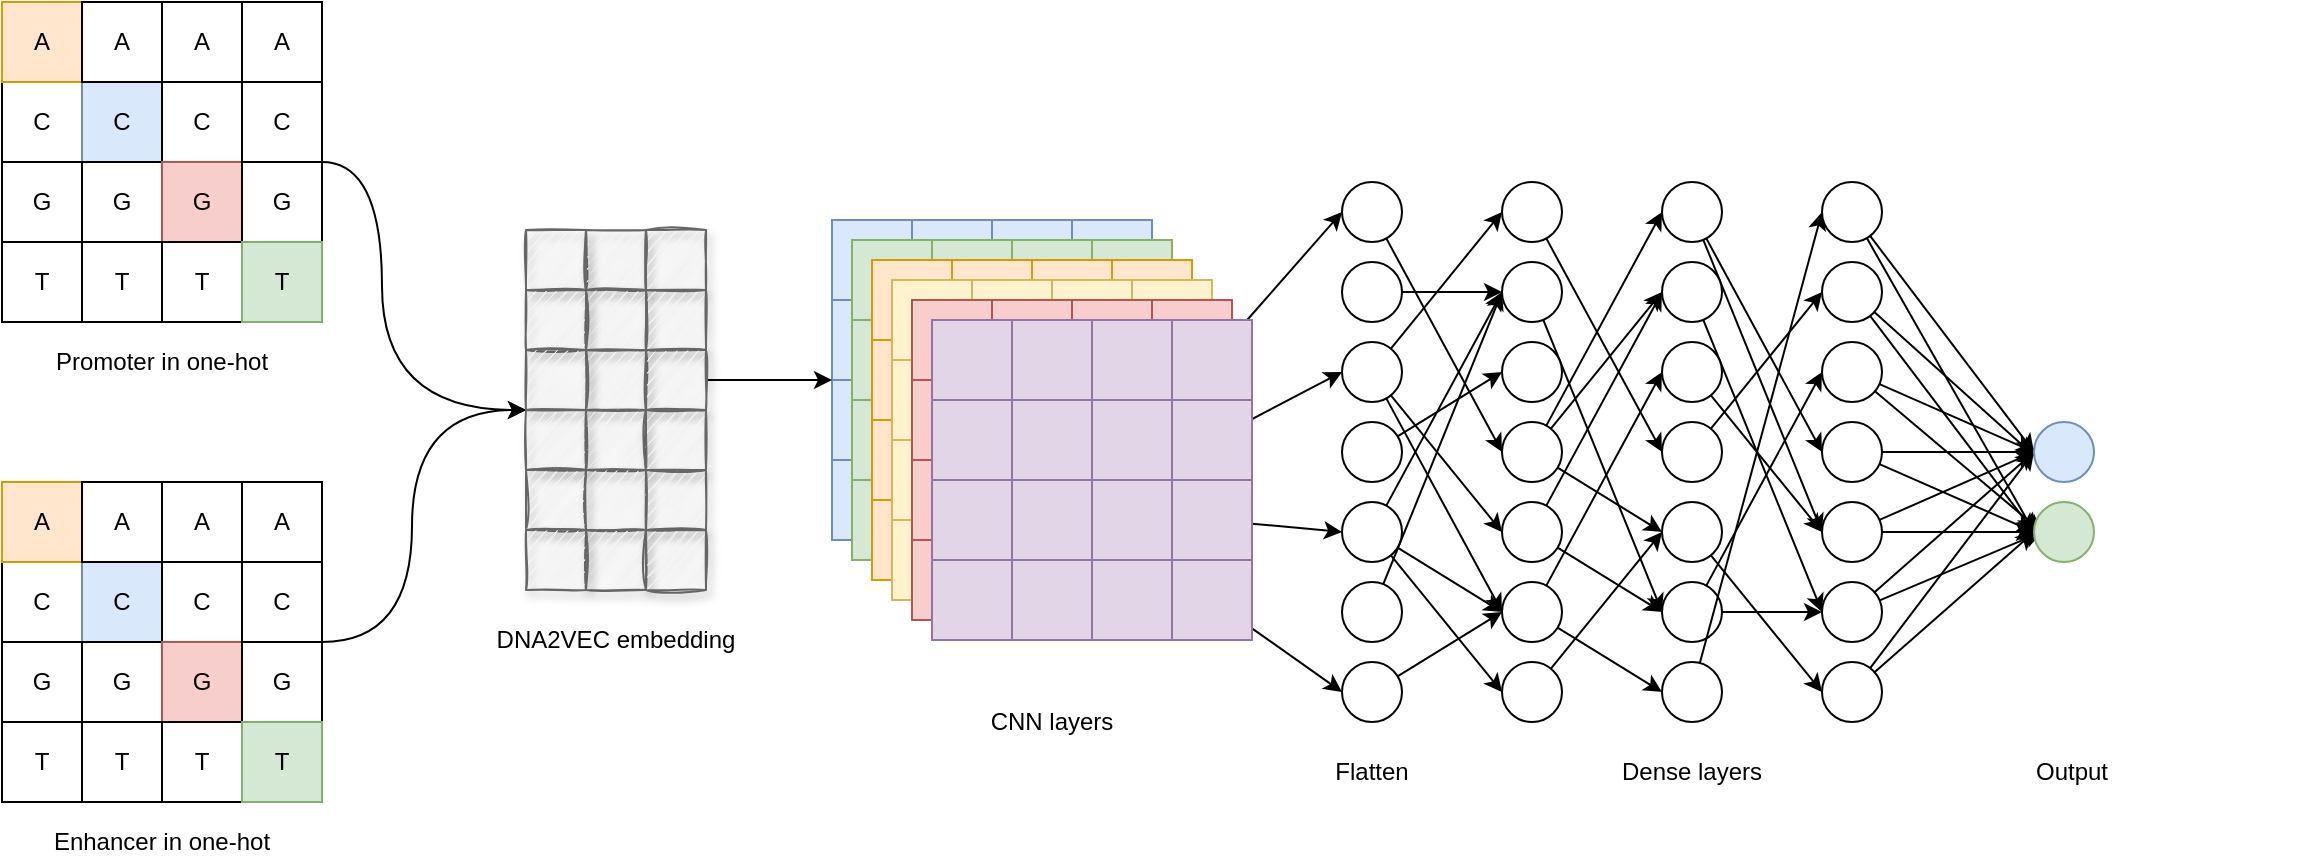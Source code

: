<mxfile version="14.8.5" type="github">
  <diagram id="KxuiyelQ4g_LW83yEsCo" name="Page-1">
    <mxGraphModel dx="331" dy="177" grid="1" gridSize="10" guides="1" tooltips="1" connect="1" arrows="1" fold="1" page="1" pageScale="1" pageWidth="4681" pageHeight="3300" math="0" shadow="0">
      <root>
        <mxCell id="0" />
        <mxCell id="1" parent="0" />
        <mxCell id="44AiBCDxBOzTBdy34bFM-1" value="" style="rounded=0;whiteSpace=wrap;html=1;" parent="1" vertex="1">
          <mxGeometry x="80" y="80" width="40" height="160" as="geometry" />
        </mxCell>
        <mxCell id="44AiBCDxBOzTBdy34bFM-2" value="" style="rounded=0;whiteSpace=wrap;html=1;" parent="1" vertex="1">
          <mxGeometry x="80" y="120" width="40" height="40" as="geometry" />
        </mxCell>
        <mxCell id="44AiBCDxBOzTBdy34bFM-3" value="" style="rounded=0;whiteSpace=wrap;html=1;" parent="1" vertex="1">
          <mxGeometry x="80" y="160" width="40" height="40" as="geometry" />
        </mxCell>
        <mxCell id="44AiBCDxBOzTBdy34bFM-4" value="" style="rounded=0;whiteSpace=wrap;html=1;" parent="1" vertex="1">
          <mxGeometry x="80" y="200" width="40" height="40" as="geometry" />
        </mxCell>
        <mxCell id="44AiBCDxBOzTBdy34bFM-5" value="" style="rounded=0;whiteSpace=wrap;html=1;fillColor=#ffe6cc;strokeColor=#d79b00;" parent="1" vertex="1">
          <mxGeometry x="80" y="80" width="40" height="40" as="geometry" />
        </mxCell>
        <mxCell id="44AiBCDxBOzTBdy34bFM-6" value="&lt;div&gt;A&lt;/div&gt;" style="text;html=1;strokeColor=none;fillColor=none;align=center;verticalAlign=middle;whiteSpace=wrap;rounded=0;" parent="1" vertex="1">
          <mxGeometry x="80" y="90" width="40" height="20" as="geometry" />
        </mxCell>
        <mxCell id="44AiBCDxBOzTBdy34bFM-7" value="C" style="text;html=1;strokeColor=none;fillColor=none;align=center;verticalAlign=middle;whiteSpace=wrap;rounded=0;" parent="1" vertex="1">
          <mxGeometry x="80" y="130" width="40" height="20" as="geometry" />
        </mxCell>
        <mxCell id="44AiBCDxBOzTBdy34bFM-8" value="G" style="text;html=1;strokeColor=none;fillColor=none;align=center;verticalAlign=middle;whiteSpace=wrap;rounded=0;" parent="1" vertex="1">
          <mxGeometry x="80" y="170" width="40" height="20" as="geometry" />
        </mxCell>
        <mxCell id="44AiBCDxBOzTBdy34bFM-9" value="T" style="text;html=1;strokeColor=none;fillColor=none;align=center;verticalAlign=middle;whiteSpace=wrap;rounded=0;" parent="1" vertex="1">
          <mxGeometry x="80" y="210" width="40" height="20" as="geometry" />
        </mxCell>
        <mxCell id="44AiBCDxBOzTBdy34bFM-11" value="" style="rounded=0;whiteSpace=wrap;html=1;" parent="1" vertex="1">
          <mxGeometry x="120" y="80" width="40" height="160" as="geometry" />
        </mxCell>
        <mxCell id="44AiBCDxBOzTBdy34bFM-12" value="" style="rounded=0;whiteSpace=wrap;html=1;fillColor=#dae8fc;strokeColor=#6c8ebf;" parent="1" vertex="1">
          <mxGeometry x="120" y="120" width="40" height="40" as="geometry" />
        </mxCell>
        <mxCell id="44AiBCDxBOzTBdy34bFM-13" value="" style="rounded=0;whiteSpace=wrap;html=1;" parent="1" vertex="1">
          <mxGeometry x="120" y="160" width="40" height="40" as="geometry" />
        </mxCell>
        <mxCell id="44AiBCDxBOzTBdy34bFM-14" value="" style="rounded=0;whiteSpace=wrap;html=1;" parent="1" vertex="1">
          <mxGeometry x="120" y="200" width="40" height="40" as="geometry" />
        </mxCell>
        <mxCell id="44AiBCDxBOzTBdy34bFM-15" value="" style="rounded=0;whiteSpace=wrap;html=1;" parent="1" vertex="1">
          <mxGeometry x="120" y="80" width="40" height="40" as="geometry" />
        </mxCell>
        <mxCell id="44AiBCDxBOzTBdy34bFM-16" value="&lt;div&gt;A&lt;/div&gt;" style="text;html=1;strokeColor=none;fillColor=none;align=center;verticalAlign=middle;whiteSpace=wrap;rounded=0;" parent="1" vertex="1">
          <mxGeometry x="120" y="90" width="40" height="20" as="geometry" />
        </mxCell>
        <mxCell id="44AiBCDxBOzTBdy34bFM-17" value="C" style="text;html=1;strokeColor=none;fillColor=none;align=center;verticalAlign=middle;whiteSpace=wrap;rounded=0;" parent="1" vertex="1">
          <mxGeometry x="120" y="130" width="40" height="20" as="geometry" />
        </mxCell>
        <mxCell id="44AiBCDxBOzTBdy34bFM-18" value="G" style="text;html=1;strokeColor=none;fillColor=none;align=center;verticalAlign=middle;whiteSpace=wrap;rounded=0;" parent="1" vertex="1">
          <mxGeometry x="120" y="170" width="40" height="20" as="geometry" />
        </mxCell>
        <mxCell id="44AiBCDxBOzTBdy34bFM-19" value="T" style="text;html=1;strokeColor=none;fillColor=none;align=center;verticalAlign=middle;whiteSpace=wrap;rounded=0;" parent="1" vertex="1">
          <mxGeometry x="120" y="210" width="40" height="20" as="geometry" />
        </mxCell>
        <mxCell id="44AiBCDxBOzTBdy34bFM-20" value="" style="rounded=0;whiteSpace=wrap;html=1;" parent="1" vertex="1">
          <mxGeometry x="120" y="80" width="40" height="160" as="geometry" />
        </mxCell>
        <mxCell id="44AiBCDxBOzTBdy34bFM-21" value="" style="rounded=0;whiteSpace=wrap;html=1;fillColor=#dae8fc;strokeColor=#6c8ebf;" parent="1" vertex="1">
          <mxGeometry x="120" y="120" width="40" height="40" as="geometry" />
        </mxCell>
        <mxCell id="44AiBCDxBOzTBdy34bFM-22" value="" style="rounded=0;whiteSpace=wrap;html=1;" parent="1" vertex="1">
          <mxGeometry x="120" y="160" width="40" height="40" as="geometry" />
        </mxCell>
        <mxCell id="44AiBCDxBOzTBdy34bFM-23" value="" style="rounded=0;whiteSpace=wrap;html=1;" parent="1" vertex="1">
          <mxGeometry x="120" y="200" width="40" height="40" as="geometry" />
        </mxCell>
        <mxCell id="44AiBCDxBOzTBdy34bFM-24" value="" style="rounded=0;whiteSpace=wrap;html=1;" parent="1" vertex="1">
          <mxGeometry x="120" y="80" width="40" height="40" as="geometry" />
        </mxCell>
        <mxCell id="44AiBCDxBOzTBdy34bFM-25" value="&lt;div&gt;A&lt;/div&gt;" style="text;html=1;strokeColor=none;fillColor=none;align=center;verticalAlign=middle;whiteSpace=wrap;rounded=0;" parent="1" vertex="1">
          <mxGeometry x="120" y="90" width="40" height="20" as="geometry" />
        </mxCell>
        <mxCell id="44AiBCDxBOzTBdy34bFM-26" value="C" style="text;html=1;strokeColor=none;fillColor=none;align=center;verticalAlign=middle;whiteSpace=wrap;rounded=0;" parent="1" vertex="1">
          <mxGeometry x="120" y="130" width="40" height="20" as="geometry" />
        </mxCell>
        <mxCell id="44AiBCDxBOzTBdy34bFM-27" value="G" style="text;html=1;strokeColor=none;fillColor=none;align=center;verticalAlign=middle;whiteSpace=wrap;rounded=0;" parent="1" vertex="1">
          <mxGeometry x="120" y="170" width="40" height="20" as="geometry" />
        </mxCell>
        <mxCell id="44AiBCDxBOzTBdy34bFM-28" value="T" style="text;html=1;strokeColor=none;fillColor=none;align=center;verticalAlign=middle;whiteSpace=wrap;rounded=0;" parent="1" vertex="1">
          <mxGeometry x="120" y="210" width="40" height="20" as="geometry" />
        </mxCell>
        <mxCell id="44AiBCDxBOzTBdy34bFM-29" value="" style="rounded=0;whiteSpace=wrap;html=1;" parent="1" vertex="1">
          <mxGeometry x="160" y="80" width="40" height="160" as="geometry" />
        </mxCell>
        <mxCell id="44AiBCDxBOzTBdy34bFM-30" value="" style="rounded=0;whiteSpace=wrap;html=1;fillColor=#dae8fc;strokeColor=#6c8ebf;" parent="1" vertex="1">
          <mxGeometry x="160" y="120" width="40" height="40" as="geometry" />
        </mxCell>
        <mxCell id="44AiBCDxBOzTBdy34bFM-31" value="" style="rounded=0;whiteSpace=wrap;html=1;" parent="1" vertex="1">
          <mxGeometry x="160" y="160" width="40" height="40" as="geometry" />
        </mxCell>
        <mxCell id="44AiBCDxBOzTBdy34bFM-32" value="" style="rounded=0;whiteSpace=wrap;html=1;" parent="1" vertex="1">
          <mxGeometry x="160" y="200" width="40" height="40" as="geometry" />
        </mxCell>
        <mxCell id="44AiBCDxBOzTBdy34bFM-33" value="" style="rounded=0;whiteSpace=wrap;html=1;" parent="1" vertex="1">
          <mxGeometry x="160" y="80" width="40" height="40" as="geometry" />
        </mxCell>
        <mxCell id="44AiBCDxBOzTBdy34bFM-34" value="&lt;div&gt;A&lt;/div&gt;" style="text;html=1;strokeColor=none;fillColor=none;align=center;verticalAlign=middle;whiteSpace=wrap;rounded=0;" parent="1" vertex="1">
          <mxGeometry x="160" y="90" width="40" height="20" as="geometry" />
        </mxCell>
        <mxCell id="44AiBCDxBOzTBdy34bFM-35" value="C" style="text;html=1;strokeColor=none;fillColor=none;align=center;verticalAlign=middle;whiteSpace=wrap;rounded=0;" parent="1" vertex="1">
          <mxGeometry x="160" y="130" width="40" height="20" as="geometry" />
        </mxCell>
        <mxCell id="44AiBCDxBOzTBdy34bFM-36" value="G" style="text;html=1;strokeColor=none;fillColor=none;align=center;verticalAlign=middle;whiteSpace=wrap;rounded=0;" parent="1" vertex="1">
          <mxGeometry x="160" y="170" width="40" height="20" as="geometry" />
        </mxCell>
        <mxCell id="44AiBCDxBOzTBdy34bFM-37" value="T" style="text;html=1;strokeColor=none;fillColor=none;align=center;verticalAlign=middle;whiteSpace=wrap;rounded=0;" parent="1" vertex="1">
          <mxGeometry x="160" y="210" width="40" height="20" as="geometry" />
        </mxCell>
        <mxCell id="44AiBCDxBOzTBdy34bFM-38" value="" style="rounded=0;whiteSpace=wrap;html=1;" parent="1" vertex="1">
          <mxGeometry x="160" y="80" width="40" height="160" as="geometry" />
        </mxCell>
        <mxCell id="44AiBCDxBOzTBdy34bFM-39" value="" style="rounded=0;whiteSpace=wrap;html=1;" parent="1" vertex="1">
          <mxGeometry x="160" y="120" width="40" height="40" as="geometry" />
        </mxCell>
        <mxCell id="44AiBCDxBOzTBdy34bFM-40" value="" style="rounded=0;whiteSpace=wrap;html=1;fillColor=#f8cecc;strokeColor=#b85450;" parent="1" vertex="1">
          <mxGeometry x="160" y="160" width="40" height="40" as="geometry" />
        </mxCell>
        <mxCell id="44AiBCDxBOzTBdy34bFM-41" value="" style="rounded=0;whiteSpace=wrap;html=1;" parent="1" vertex="1">
          <mxGeometry x="160" y="200" width="40" height="40" as="geometry" />
        </mxCell>
        <mxCell id="44AiBCDxBOzTBdy34bFM-42" value="" style="rounded=0;whiteSpace=wrap;html=1;" parent="1" vertex="1">
          <mxGeometry x="160" y="80" width="40" height="40" as="geometry" />
        </mxCell>
        <mxCell id="44AiBCDxBOzTBdy34bFM-43" value="&lt;div&gt;A&lt;/div&gt;" style="text;html=1;strokeColor=none;fillColor=none;align=center;verticalAlign=middle;whiteSpace=wrap;rounded=0;" parent="1" vertex="1">
          <mxGeometry x="160" y="90" width="40" height="20" as="geometry" />
        </mxCell>
        <mxCell id="44AiBCDxBOzTBdy34bFM-44" value="C" style="text;html=1;strokeColor=none;fillColor=none;align=center;verticalAlign=middle;whiteSpace=wrap;rounded=0;" parent="1" vertex="1">
          <mxGeometry x="160" y="130" width="40" height="20" as="geometry" />
        </mxCell>
        <mxCell id="44AiBCDxBOzTBdy34bFM-45" value="G" style="text;html=1;strokeColor=none;fillColor=none;align=center;verticalAlign=middle;whiteSpace=wrap;rounded=0;" parent="1" vertex="1">
          <mxGeometry x="160" y="170" width="40" height="20" as="geometry" />
        </mxCell>
        <mxCell id="44AiBCDxBOzTBdy34bFM-46" value="T" style="text;html=1;strokeColor=none;fillColor=none;align=center;verticalAlign=middle;whiteSpace=wrap;rounded=0;" parent="1" vertex="1">
          <mxGeometry x="160" y="210" width="40" height="20" as="geometry" />
        </mxCell>
        <mxCell id="44AiBCDxBOzTBdy34bFM-47" value="" style="rounded=0;whiteSpace=wrap;html=1;" parent="1" vertex="1">
          <mxGeometry x="200" y="80" width="40" height="160" as="geometry" />
        </mxCell>
        <mxCell id="44AiBCDxBOzTBdy34bFM-48" value="" style="rounded=0;whiteSpace=wrap;html=1;fillColor=#dae8fc;strokeColor=#6c8ebf;" parent="1" vertex="1">
          <mxGeometry x="200" y="120" width="40" height="40" as="geometry" />
        </mxCell>
        <mxCell id="44AiBCDxBOzTBdy34bFM-49" value="" style="rounded=0;whiteSpace=wrap;html=1;" parent="1" vertex="1">
          <mxGeometry x="200" y="160" width="40" height="40" as="geometry" />
        </mxCell>
        <mxCell id="44AiBCDxBOzTBdy34bFM-50" value="" style="rounded=0;whiteSpace=wrap;html=1;" parent="1" vertex="1">
          <mxGeometry x="200" y="200" width="40" height="40" as="geometry" />
        </mxCell>
        <mxCell id="44AiBCDxBOzTBdy34bFM-51" value="" style="rounded=0;whiteSpace=wrap;html=1;" parent="1" vertex="1">
          <mxGeometry x="200" y="80" width="40" height="40" as="geometry" />
        </mxCell>
        <mxCell id="44AiBCDxBOzTBdy34bFM-52" value="&lt;div&gt;A&lt;/div&gt;" style="text;html=1;strokeColor=none;fillColor=none;align=center;verticalAlign=middle;whiteSpace=wrap;rounded=0;" parent="1" vertex="1">
          <mxGeometry x="200" y="90" width="40" height="20" as="geometry" />
        </mxCell>
        <mxCell id="44AiBCDxBOzTBdy34bFM-53" value="C" style="text;html=1;strokeColor=none;fillColor=none;align=center;verticalAlign=middle;whiteSpace=wrap;rounded=0;" parent="1" vertex="1">
          <mxGeometry x="200" y="130" width="40" height="20" as="geometry" />
        </mxCell>
        <mxCell id="44AiBCDxBOzTBdy34bFM-54" value="G" style="text;html=1;strokeColor=none;fillColor=none;align=center;verticalAlign=middle;whiteSpace=wrap;rounded=0;" parent="1" vertex="1">
          <mxGeometry x="200" y="170" width="40" height="20" as="geometry" />
        </mxCell>
        <mxCell id="44AiBCDxBOzTBdy34bFM-55" value="T" style="text;html=1;strokeColor=none;fillColor=none;align=center;verticalAlign=middle;whiteSpace=wrap;rounded=0;" parent="1" vertex="1">
          <mxGeometry x="200" y="210" width="40" height="20" as="geometry" />
        </mxCell>
        <mxCell id="44AiBCDxBOzTBdy34bFM-56" value="" style="rounded=0;whiteSpace=wrap;html=1;" parent="1" vertex="1">
          <mxGeometry x="200" y="80" width="40" height="160" as="geometry" />
        </mxCell>
        <mxCell id="44AiBCDxBOzTBdy34bFM-57" value="" style="rounded=0;whiteSpace=wrap;html=1;" parent="1" vertex="1">
          <mxGeometry x="200" y="120" width="40" height="40" as="geometry" />
        </mxCell>
        <mxCell id="44AiBCDxBOzTBdy34bFM-58" value="" style="rounded=0;whiteSpace=wrap;html=1;" parent="1" vertex="1">
          <mxGeometry x="200" y="160" width="40" height="40" as="geometry" />
        </mxCell>
        <mxCell id="44AiBCDxBOzTBdy34bFM-59" value="" style="rounded=0;whiteSpace=wrap;html=1;fillColor=#d5e8d4;strokeColor=#82b366;" parent="1" vertex="1">
          <mxGeometry x="200" y="200" width="40" height="40" as="geometry" />
        </mxCell>
        <mxCell id="44AiBCDxBOzTBdy34bFM-60" value="" style="rounded=0;whiteSpace=wrap;html=1;" parent="1" vertex="1">
          <mxGeometry x="200" y="80" width="40" height="40" as="geometry" />
        </mxCell>
        <mxCell id="44AiBCDxBOzTBdy34bFM-61" value="&lt;div&gt;A&lt;/div&gt;" style="text;html=1;strokeColor=none;fillColor=none;align=center;verticalAlign=middle;whiteSpace=wrap;rounded=0;" parent="1" vertex="1">
          <mxGeometry x="200" y="90" width="40" height="20" as="geometry" />
        </mxCell>
        <mxCell id="sUNE9Ao9WOD159sY9nD--51" style="edgeStyle=orthogonalEdgeStyle;curved=1;rounded=0;orthogonalLoop=1;jettySize=auto;html=1;entryX=0;entryY=0;entryDx=0;entryDy=0;exitX=1;exitY=0;exitDx=0;exitDy=0;" parent="1" source="44AiBCDxBOzTBdy34bFM-58" target="sUNE9Ao9WOD159sY9nD--24" edge="1">
          <mxGeometry relative="1" as="geometry">
            <Array as="points">
              <mxPoint x="270" y="160" />
              <mxPoint x="270" y="284" />
            </Array>
          </mxGeometry>
        </mxCell>
        <mxCell id="44AiBCDxBOzTBdy34bFM-62" value="C" style="text;html=1;align=center;verticalAlign=middle;whiteSpace=wrap;rounded=0;" parent="1" vertex="1">
          <mxGeometry x="200" y="130" width="40" height="20" as="geometry" />
        </mxCell>
        <mxCell id="44AiBCDxBOzTBdy34bFM-63" value="G" style="text;html=1;strokeColor=none;fillColor=none;align=center;verticalAlign=middle;whiteSpace=wrap;rounded=0;" parent="1" vertex="1">
          <mxGeometry x="200" y="170" width="40" height="20" as="geometry" />
        </mxCell>
        <mxCell id="44AiBCDxBOzTBdy34bFM-64" value="T" style="text;html=1;strokeColor=none;fillColor=none;align=center;verticalAlign=middle;whiteSpace=wrap;rounded=0;" parent="1" vertex="1">
          <mxGeometry x="200" y="210" width="40" height="20" as="geometry" />
        </mxCell>
        <mxCell id="44AiBCDxBOzTBdy34bFM-65" value="&lt;div&gt;Promoter in one-hot&lt;/div&gt;" style="text;html=1;strokeColor=none;fillColor=none;align=center;verticalAlign=middle;whiteSpace=wrap;rounded=0;" parent="1" vertex="1">
          <mxGeometry x="80" y="250" width="160" height="20" as="geometry" />
        </mxCell>
        <mxCell id="44AiBCDxBOzTBdy34bFM-66" value="" style="rounded=0;whiteSpace=wrap;html=1;" parent="1" vertex="1">
          <mxGeometry x="80" y="320" width="40" height="160" as="geometry" />
        </mxCell>
        <mxCell id="44AiBCDxBOzTBdy34bFM-67" value="" style="rounded=0;whiteSpace=wrap;html=1;" parent="1" vertex="1">
          <mxGeometry x="80" y="360" width="40" height="40" as="geometry" />
        </mxCell>
        <mxCell id="44AiBCDxBOzTBdy34bFM-68" value="" style="rounded=0;whiteSpace=wrap;html=1;" parent="1" vertex="1">
          <mxGeometry x="80" y="400" width="40" height="40" as="geometry" />
        </mxCell>
        <mxCell id="44AiBCDxBOzTBdy34bFM-69" value="" style="rounded=0;whiteSpace=wrap;html=1;" parent="1" vertex="1">
          <mxGeometry x="80" y="440" width="40" height="40" as="geometry" />
        </mxCell>
        <mxCell id="44AiBCDxBOzTBdy34bFM-70" value="" style="rounded=0;whiteSpace=wrap;html=1;fillColor=#ffe6cc;strokeColor=#d79b00;" parent="1" vertex="1">
          <mxGeometry x="80" y="320" width="40" height="40" as="geometry" />
        </mxCell>
        <mxCell id="44AiBCDxBOzTBdy34bFM-71" value="&lt;div&gt;A&lt;/div&gt;" style="text;html=1;strokeColor=none;fillColor=none;align=center;verticalAlign=middle;whiteSpace=wrap;rounded=0;" parent="1" vertex="1">
          <mxGeometry x="80" y="330" width="40" height="20" as="geometry" />
        </mxCell>
        <mxCell id="44AiBCDxBOzTBdy34bFM-72" value="C" style="text;html=1;strokeColor=none;fillColor=none;align=center;verticalAlign=middle;whiteSpace=wrap;rounded=0;" parent="1" vertex="1">
          <mxGeometry x="80" y="370" width="40" height="20" as="geometry" />
        </mxCell>
        <mxCell id="44AiBCDxBOzTBdy34bFM-73" value="G" style="text;html=1;strokeColor=none;fillColor=none;align=center;verticalAlign=middle;whiteSpace=wrap;rounded=0;" parent="1" vertex="1">
          <mxGeometry x="80" y="410" width="40" height="20" as="geometry" />
        </mxCell>
        <mxCell id="44AiBCDxBOzTBdy34bFM-74" value="T" style="text;html=1;strokeColor=none;fillColor=none;align=center;verticalAlign=middle;whiteSpace=wrap;rounded=0;" parent="1" vertex="1">
          <mxGeometry x="80" y="450" width="40" height="20" as="geometry" />
        </mxCell>
        <mxCell id="44AiBCDxBOzTBdy34bFM-75" value="" style="rounded=0;whiteSpace=wrap;html=1;" parent="1" vertex="1">
          <mxGeometry x="120" y="320" width="40" height="160" as="geometry" />
        </mxCell>
        <mxCell id="44AiBCDxBOzTBdy34bFM-76" value="" style="rounded=0;whiteSpace=wrap;html=1;fillColor=#dae8fc;strokeColor=#6c8ebf;" parent="1" vertex="1">
          <mxGeometry x="120" y="360" width="40" height="40" as="geometry" />
        </mxCell>
        <mxCell id="44AiBCDxBOzTBdy34bFM-77" value="" style="rounded=0;whiteSpace=wrap;html=1;" parent="1" vertex="1">
          <mxGeometry x="120" y="400" width="40" height="40" as="geometry" />
        </mxCell>
        <mxCell id="44AiBCDxBOzTBdy34bFM-78" value="" style="rounded=0;whiteSpace=wrap;html=1;" parent="1" vertex="1">
          <mxGeometry x="120" y="440" width="40" height="40" as="geometry" />
        </mxCell>
        <mxCell id="44AiBCDxBOzTBdy34bFM-79" value="" style="rounded=0;whiteSpace=wrap;html=1;" parent="1" vertex="1">
          <mxGeometry x="120" y="320" width="40" height="40" as="geometry" />
        </mxCell>
        <mxCell id="44AiBCDxBOzTBdy34bFM-80" value="&lt;div&gt;A&lt;/div&gt;" style="text;html=1;strokeColor=none;fillColor=none;align=center;verticalAlign=middle;whiteSpace=wrap;rounded=0;" parent="1" vertex="1">
          <mxGeometry x="120" y="330" width="40" height="20" as="geometry" />
        </mxCell>
        <mxCell id="44AiBCDxBOzTBdy34bFM-81" value="C" style="text;html=1;strokeColor=none;fillColor=none;align=center;verticalAlign=middle;whiteSpace=wrap;rounded=0;" parent="1" vertex="1">
          <mxGeometry x="120" y="370" width="40" height="20" as="geometry" />
        </mxCell>
        <mxCell id="44AiBCDxBOzTBdy34bFM-82" value="G" style="text;html=1;strokeColor=none;fillColor=none;align=center;verticalAlign=middle;whiteSpace=wrap;rounded=0;" parent="1" vertex="1">
          <mxGeometry x="120" y="410" width="40" height="20" as="geometry" />
        </mxCell>
        <mxCell id="44AiBCDxBOzTBdy34bFM-83" value="T" style="text;html=1;strokeColor=none;fillColor=none;align=center;verticalAlign=middle;whiteSpace=wrap;rounded=0;" parent="1" vertex="1">
          <mxGeometry x="120" y="450" width="40" height="20" as="geometry" />
        </mxCell>
        <mxCell id="44AiBCDxBOzTBdy34bFM-84" value="" style="rounded=0;whiteSpace=wrap;html=1;" parent="1" vertex="1">
          <mxGeometry x="120" y="320" width="40" height="160" as="geometry" />
        </mxCell>
        <mxCell id="44AiBCDxBOzTBdy34bFM-85" value="" style="rounded=0;whiteSpace=wrap;html=1;fillColor=#dae8fc;strokeColor=#6c8ebf;" parent="1" vertex="1">
          <mxGeometry x="120" y="360" width="40" height="40" as="geometry" />
        </mxCell>
        <mxCell id="44AiBCDxBOzTBdy34bFM-86" value="" style="rounded=0;whiteSpace=wrap;html=1;" parent="1" vertex="1">
          <mxGeometry x="120" y="400" width="40" height="40" as="geometry" />
        </mxCell>
        <mxCell id="44AiBCDxBOzTBdy34bFM-87" value="" style="rounded=0;whiteSpace=wrap;html=1;" parent="1" vertex="1">
          <mxGeometry x="120" y="440" width="40" height="40" as="geometry" />
        </mxCell>
        <mxCell id="44AiBCDxBOzTBdy34bFM-88" value="" style="rounded=0;whiteSpace=wrap;html=1;" parent="1" vertex="1">
          <mxGeometry x="120" y="320" width="40" height="40" as="geometry" />
        </mxCell>
        <mxCell id="44AiBCDxBOzTBdy34bFM-89" value="&lt;div&gt;A&lt;/div&gt;" style="text;html=1;strokeColor=none;fillColor=none;align=center;verticalAlign=middle;whiteSpace=wrap;rounded=0;" parent="1" vertex="1">
          <mxGeometry x="120" y="330" width="40" height="20" as="geometry" />
        </mxCell>
        <mxCell id="44AiBCDxBOzTBdy34bFM-90" value="C" style="text;html=1;strokeColor=none;fillColor=none;align=center;verticalAlign=middle;whiteSpace=wrap;rounded=0;" parent="1" vertex="1">
          <mxGeometry x="120" y="370" width="40" height="20" as="geometry" />
        </mxCell>
        <mxCell id="44AiBCDxBOzTBdy34bFM-91" value="G" style="text;html=1;strokeColor=none;fillColor=none;align=center;verticalAlign=middle;whiteSpace=wrap;rounded=0;" parent="1" vertex="1">
          <mxGeometry x="120" y="410" width="40" height="20" as="geometry" />
        </mxCell>
        <mxCell id="44AiBCDxBOzTBdy34bFM-92" value="T" style="text;html=1;strokeColor=none;fillColor=none;align=center;verticalAlign=middle;whiteSpace=wrap;rounded=0;" parent="1" vertex="1">
          <mxGeometry x="120" y="450" width="40" height="20" as="geometry" />
        </mxCell>
        <mxCell id="44AiBCDxBOzTBdy34bFM-93" value="" style="rounded=0;whiteSpace=wrap;html=1;" parent="1" vertex="1">
          <mxGeometry x="160" y="320" width="40" height="160" as="geometry" />
        </mxCell>
        <mxCell id="44AiBCDxBOzTBdy34bFM-94" value="" style="rounded=0;whiteSpace=wrap;html=1;fillColor=#dae8fc;strokeColor=#6c8ebf;" parent="1" vertex="1">
          <mxGeometry x="160" y="360" width="40" height="40" as="geometry" />
        </mxCell>
        <mxCell id="44AiBCDxBOzTBdy34bFM-95" value="" style="rounded=0;whiteSpace=wrap;html=1;" parent="1" vertex="1">
          <mxGeometry x="160" y="400" width="40" height="40" as="geometry" />
        </mxCell>
        <mxCell id="44AiBCDxBOzTBdy34bFM-96" value="" style="rounded=0;whiteSpace=wrap;html=1;" parent="1" vertex="1">
          <mxGeometry x="160" y="440" width="40" height="40" as="geometry" />
        </mxCell>
        <mxCell id="44AiBCDxBOzTBdy34bFM-97" value="" style="rounded=0;whiteSpace=wrap;html=1;" parent="1" vertex="1">
          <mxGeometry x="160" y="320" width="40" height="40" as="geometry" />
        </mxCell>
        <mxCell id="44AiBCDxBOzTBdy34bFM-98" value="&lt;div&gt;A&lt;/div&gt;" style="text;html=1;strokeColor=none;fillColor=none;align=center;verticalAlign=middle;whiteSpace=wrap;rounded=0;" parent="1" vertex="1">
          <mxGeometry x="160" y="330" width="40" height="20" as="geometry" />
        </mxCell>
        <mxCell id="44AiBCDxBOzTBdy34bFM-99" value="C" style="text;html=1;strokeColor=none;fillColor=none;align=center;verticalAlign=middle;whiteSpace=wrap;rounded=0;" parent="1" vertex="1">
          <mxGeometry x="160" y="370" width="40" height="20" as="geometry" />
        </mxCell>
        <mxCell id="44AiBCDxBOzTBdy34bFM-100" value="G" style="text;html=1;strokeColor=none;fillColor=none;align=center;verticalAlign=middle;whiteSpace=wrap;rounded=0;" parent="1" vertex="1">
          <mxGeometry x="160" y="410" width="40" height="20" as="geometry" />
        </mxCell>
        <mxCell id="44AiBCDxBOzTBdy34bFM-101" value="T" style="text;html=1;strokeColor=none;fillColor=none;align=center;verticalAlign=middle;whiteSpace=wrap;rounded=0;" parent="1" vertex="1">
          <mxGeometry x="160" y="450" width="40" height="20" as="geometry" />
        </mxCell>
        <mxCell id="44AiBCDxBOzTBdy34bFM-102" value="" style="rounded=0;whiteSpace=wrap;html=1;" parent="1" vertex="1">
          <mxGeometry x="160" y="320" width="40" height="160" as="geometry" />
        </mxCell>
        <mxCell id="44AiBCDxBOzTBdy34bFM-103" value="" style="rounded=0;whiteSpace=wrap;html=1;" parent="1" vertex="1">
          <mxGeometry x="160" y="360" width="40" height="40" as="geometry" />
        </mxCell>
        <mxCell id="44AiBCDxBOzTBdy34bFM-104" value="" style="rounded=0;whiteSpace=wrap;html=1;fillColor=#f8cecc;strokeColor=#b85450;" parent="1" vertex="1">
          <mxGeometry x="160" y="400" width="40" height="40" as="geometry" />
        </mxCell>
        <mxCell id="44AiBCDxBOzTBdy34bFM-105" value="" style="rounded=0;whiteSpace=wrap;html=1;" parent="1" vertex="1">
          <mxGeometry x="160" y="440" width="40" height="40" as="geometry" />
        </mxCell>
        <mxCell id="44AiBCDxBOzTBdy34bFM-106" value="" style="rounded=0;whiteSpace=wrap;html=1;" parent="1" vertex="1">
          <mxGeometry x="160" y="320" width="40" height="40" as="geometry" />
        </mxCell>
        <mxCell id="44AiBCDxBOzTBdy34bFM-107" value="&lt;div&gt;A&lt;/div&gt;" style="text;html=1;strokeColor=none;fillColor=none;align=center;verticalAlign=middle;whiteSpace=wrap;rounded=0;" parent="1" vertex="1">
          <mxGeometry x="160" y="330" width="40" height="20" as="geometry" />
        </mxCell>
        <mxCell id="44AiBCDxBOzTBdy34bFM-108" value="C" style="text;html=1;strokeColor=none;fillColor=none;align=center;verticalAlign=middle;whiteSpace=wrap;rounded=0;" parent="1" vertex="1">
          <mxGeometry x="160" y="370" width="40" height="20" as="geometry" />
        </mxCell>
        <mxCell id="44AiBCDxBOzTBdy34bFM-109" value="G" style="text;html=1;strokeColor=none;fillColor=none;align=center;verticalAlign=middle;whiteSpace=wrap;rounded=0;" parent="1" vertex="1">
          <mxGeometry x="160" y="410" width="40" height="20" as="geometry" />
        </mxCell>
        <mxCell id="44AiBCDxBOzTBdy34bFM-110" value="T" style="text;html=1;strokeColor=none;fillColor=none;align=center;verticalAlign=middle;whiteSpace=wrap;rounded=0;" parent="1" vertex="1">
          <mxGeometry x="160" y="450" width="40" height="20" as="geometry" />
        </mxCell>
        <mxCell id="44AiBCDxBOzTBdy34bFM-111" value="" style="rounded=0;whiteSpace=wrap;html=1;" parent="1" vertex="1">
          <mxGeometry x="200" y="320" width="40" height="160" as="geometry" />
        </mxCell>
        <mxCell id="44AiBCDxBOzTBdy34bFM-112" value="" style="rounded=0;whiteSpace=wrap;html=1;fillColor=#dae8fc;strokeColor=#6c8ebf;" parent="1" vertex="1">
          <mxGeometry x="200" y="360" width="40" height="40" as="geometry" />
        </mxCell>
        <mxCell id="44AiBCDxBOzTBdy34bFM-113" value="" style="rounded=0;whiteSpace=wrap;html=1;" parent="1" vertex="1">
          <mxGeometry x="200" y="400" width="40" height="40" as="geometry" />
        </mxCell>
        <mxCell id="44AiBCDxBOzTBdy34bFM-114" value="" style="rounded=0;whiteSpace=wrap;html=1;" parent="1" vertex="1">
          <mxGeometry x="200" y="440" width="40" height="40" as="geometry" />
        </mxCell>
        <mxCell id="44AiBCDxBOzTBdy34bFM-115" value="" style="rounded=0;whiteSpace=wrap;html=1;" parent="1" vertex="1">
          <mxGeometry x="200" y="320" width="40" height="40" as="geometry" />
        </mxCell>
        <mxCell id="44AiBCDxBOzTBdy34bFM-116" value="&lt;div&gt;A&lt;/div&gt;" style="text;html=1;strokeColor=none;fillColor=none;align=center;verticalAlign=middle;whiteSpace=wrap;rounded=0;" parent="1" vertex="1">
          <mxGeometry x="200" y="330" width="40" height="20" as="geometry" />
        </mxCell>
        <mxCell id="44AiBCDxBOzTBdy34bFM-117" value="C" style="text;html=1;strokeColor=none;fillColor=none;align=center;verticalAlign=middle;whiteSpace=wrap;rounded=0;" parent="1" vertex="1">
          <mxGeometry x="200" y="370" width="40" height="20" as="geometry" />
        </mxCell>
        <mxCell id="44AiBCDxBOzTBdy34bFM-118" value="G" style="text;html=1;strokeColor=none;fillColor=none;align=center;verticalAlign=middle;whiteSpace=wrap;rounded=0;" parent="1" vertex="1">
          <mxGeometry x="200" y="410" width="40" height="20" as="geometry" />
        </mxCell>
        <mxCell id="44AiBCDxBOzTBdy34bFM-119" value="T" style="text;html=1;strokeColor=none;fillColor=none;align=center;verticalAlign=middle;whiteSpace=wrap;rounded=0;" parent="1" vertex="1">
          <mxGeometry x="200" y="450" width="40" height="20" as="geometry" />
        </mxCell>
        <mxCell id="44AiBCDxBOzTBdy34bFM-120" value="" style="rounded=0;whiteSpace=wrap;html=1;" parent="1" vertex="1">
          <mxGeometry x="200" y="320" width="40" height="160" as="geometry" />
        </mxCell>
        <mxCell id="44AiBCDxBOzTBdy34bFM-121" value="" style="rounded=0;whiteSpace=wrap;html=1;" parent="1" vertex="1">
          <mxGeometry x="200" y="360" width="40" height="40" as="geometry" />
        </mxCell>
        <mxCell id="44AiBCDxBOzTBdy34bFM-122" value="" style="rounded=0;whiteSpace=wrap;html=1;" parent="1" vertex="1">
          <mxGeometry x="200" y="400" width="40" height="40" as="geometry" />
        </mxCell>
        <mxCell id="44AiBCDxBOzTBdy34bFM-123" value="" style="rounded=0;whiteSpace=wrap;html=1;fillColor=#d5e8d4;strokeColor=#82b366;" parent="1" vertex="1">
          <mxGeometry x="200" y="440" width="40" height="40" as="geometry" />
        </mxCell>
        <mxCell id="44AiBCDxBOzTBdy34bFM-124" value="" style="rounded=0;whiteSpace=wrap;html=1;" parent="1" vertex="1">
          <mxGeometry x="200" y="320" width="40" height="40" as="geometry" />
        </mxCell>
        <mxCell id="44AiBCDxBOzTBdy34bFM-125" value="&lt;div&gt;A&lt;/div&gt;" style="text;html=1;strokeColor=none;fillColor=none;align=center;verticalAlign=middle;whiteSpace=wrap;rounded=0;" parent="1" vertex="1">
          <mxGeometry x="200" y="330" width="40" height="20" as="geometry" />
        </mxCell>
        <mxCell id="sUNE9Ao9WOD159sY9nD--52" style="edgeStyle=orthogonalEdgeStyle;curved=1;rounded=0;orthogonalLoop=1;jettySize=auto;html=1;entryX=0;entryY=0;entryDx=0;entryDy=0;exitX=1;exitY=0;exitDx=0;exitDy=0;" parent="1" source="44AiBCDxBOzTBdy34bFM-122" target="sUNE9Ao9WOD159sY9nD--24" edge="1">
          <mxGeometry relative="1" as="geometry">
            <Array as="points">
              <mxPoint x="285" y="400" />
              <mxPoint x="285" y="284" />
            </Array>
          </mxGeometry>
        </mxCell>
        <mxCell id="44AiBCDxBOzTBdy34bFM-126" value="C" style="text;html=1;align=center;verticalAlign=middle;whiteSpace=wrap;rounded=0;" parent="1" vertex="1">
          <mxGeometry x="200" y="370" width="40" height="20" as="geometry" />
        </mxCell>
        <mxCell id="44AiBCDxBOzTBdy34bFM-127" value="G" style="text;html=1;strokeColor=none;fillColor=none;align=center;verticalAlign=middle;whiteSpace=wrap;rounded=0;" parent="1" vertex="1">
          <mxGeometry x="200" y="410" width="40" height="20" as="geometry" />
        </mxCell>
        <mxCell id="44AiBCDxBOzTBdy34bFM-128" value="T" style="text;html=1;strokeColor=none;fillColor=none;align=center;verticalAlign=middle;whiteSpace=wrap;rounded=0;" parent="1" vertex="1">
          <mxGeometry x="200" y="450" width="40" height="20" as="geometry" />
        </mxCell>
        <mxCell id="44AiBCDxBOzTBdy34bFM-129" value="&lt;div&gt;Enhancer in one-hot&lt;/div&gt;" style="text;html=1;strokeColor=none;fillColor=none;align=center;verticalAlign=middle;whiteSpace=wrap;rounded=0;" parent="1" vertex="1">
          <mxGeometry x="80" y="490" width="160" height="20" as="geometry" />
        </mxCell>
        <mxCell id="44AiBCDxBOzTBdy34bFM-130" value="" style="rounded=0;whiteSpace=wrap;html=1;fillColor=#dae8fc;strokeColor=#6c8ebf;" parent="1" vertex="1">
          <mxGeometry x="495" y="189" width="40" height="40" as="geometry" />
        </mxCell>
        <mxCell id="44AiBCDxBOzTBdy34bFM-131" value="" style="rounded=0;whiteSpace=wrap;html=1;fillColor=#dae8fc;strokeColor=#6c8ebf;" parent="1" vertex="1">
          <mxGeometry x="535" y="189" width="40" height="40" as="geometry" />
        </mxCell>
        <mxCell id="44AiBCDxBOzTBdy34bFM-132" value="" style="rounded=0;whiteSpace=wrap;html=1;fillColor=#dae8fc;strokeColor=#6c8ebf;" parent="1" vertex="1">
          <mxGeometry x="575" y="189" width="40" height="40" as="geometry" />
        </mxCell>
        <mxCell id="44AiBCDxBOzTBdy34bFM-133" value="" style="rounded=0;whiteSpace=wrap;html=1;fillColor=#dae8fc;strokeColor=#6c8ebf;" parent="1" vertex="1">
          <mxGeometry x="615" y="189" width="40" height="40" as="geometry" />
        </mxCell>
        <mxCell id="44AiBCDxBOzTBdy34bFM-160" value="" style="rounded=0;whiteSpace=wrap;html=1;fillColor=#dae8fc;strokeColor=#6c8ebf;" parent="1" vertex="1">
          <mxGeometry x="495" y="229" width="40" height="40" as="geometry" />
        </mxCell>
        <mxCell id="44AiBCDxBOzTBdy34bFM-161" value="" style="rounded=0;whiteSpace=wrap;html=1;fillColor=#dae8fc;strokeColor=#6c8ebf;" parent="1" vertex="1">
          <mxGeometry x="535" y="229" width="40" height="40" as="geometry" />
        </mxCell>
        <mxCell id="44AiBCDxBOzTBdy34bFM-162" value="" style="rounded=0;whiteSpace=wrap;html=1;fillColor=#dae8fc;strokeColor=#6c8ebf;" parent="1" vertex="1">
          <mxGeometry x="575" y="229" width="40" height="40" as="geometry" />
        </mxCell>
        <mxCell id="44AiBCDxBOzTBdy34bFM-163" value="" style="rounded=0;whiteSpace=wrap;html=1;fillColor=#dae8fc;strokeColor=#6c8ebf;" parent="1" vertex="1">
          <mxGeometry x="615" y="229" width="40" height="40" as="geometry" />
        </mxCell>
        <mxCell id="44AiBCDxBOzTBdy34bFM-164" value="" style="rounded=0;whiteSpace=wrap;html=1;fillColor=#dae8fc;strokeColor=#6c8ebf;" parent="1" vertex="1">
          <mxGeometry x="655" y="229" width="40" height="40" as="geometry" />
        </mxCell>
        <mxCell id="44AiBCDxBOzTBdy34bFM-166" value="" style="rounded=0;whiteSpace=wrap;html=1;fillColor=#dae8fc;strokeColor=#6c8ebf;" parent="1" vertex="1">
          <mxGeometry x="495" y="269" width="40" height="40" as="geometry" />
        </mxCell>
        <mxCell id="44AiBCDxBOzTBdy34bFM-167" value="" style="rounded=0;whiteSpace=wrap;html=1;fillColor=#dae8fc;strokeColor=#6c8ebf;" parent="1" vertex="1">
          <mxGeometry x="535" y="269" width="40" height="40" as="geometry" />
        </mxCell>
        <mxCell id="44AiBCDxBOzTBdy34bFM-168" value="" style="rounded=0;whiteSpace=wrap;html=1;fillColor=#dae8fc;strokeColor=#6c8ebf;" parent="1" vertex="1">
          <mxGeometry x="575" y="269" width="40" height="40" as="geometry" />
        </mxCell>
        <mxCell id="44AiBCDxBOzTBdy34bFM-169" value="" style="rounded=0;whiteSpace=wrap;html=1;fillColor=#dae8fc;strokeColor=#6c8ebf;" parent="1" vertex="1">
          <mxGeometry x="615" y="269" width="40" height="40" as="geometry" />
        </mxCell>
        <mxCell id="44AiBCDxBOzTBdy34bFM-170" value="" style="rounded=0;whiteSpace=wrap;html=1;fillColor=#dae8fc;strokeColor=#6c8ebf;" parent="1" vertex="1">
          <mxGeometry x="655" y="269" width="40" height="40" as="geometry" />
        </mxCell>
        <mxCell id="44AiBCDxBOzTBdy34bFM-172" value="" style="rounded=0;whiteSpace=wrap;html=1;fillColor=#dae8fc;strokeColor=#6c8ebf;" parent="1" vertex="1">
          <mxGeometry x="495" y="309" width="40" height="40" as="geometry" />
        </mxCell>
        <mxCell id="44AiBCDxBOzTBdy34bFM-173" value="" style="rounded=0;whiteSpace=wrap;html=1;fillColor=#dae8fc;strokeColor=#6c8ebf;" parent="1" vertex="1">
          <mxGeometry x="535" y="309" width="40" height="40" as="geometry" />
        </mxCell>
        <mxCell id="44AiBCDxBOzTBdy34bFM-174" value="" style="rounded=0;whiteSpace=wrap;html=1;fillColor=#dae8fc;strokeColor=#6c8ebf;" parent="1" vertex="1">
          <mxGeometry x="575" y="309" width="40" height="40" as="geometry" />
        </mxCell>
        <mxCell id="44AiBCDxBOzTBdy34bFM-175" value="" style="rounded=0;whiteSpace=wrap;html=1;fillColor=#dae8fc;strokeColor=#6c8ebf;" parent="1" vertex="1">
          <mxGeometry x="615" y="309" width="40" height="40" as="geometry" />
        </mxCell>
        <mxCell id="44AiBCDxBOzTBdy34bFM-176" value="" style="rounded=0;whiteSpace=wrap;html=1;fillColor=#dae8fc;strokeColor=#6c8ebf;" parent="1" vertex="1">
          <mxGeometry x="655" y="309" width="40" height="40" as="geometry" />
        </mxCell>
        <mxCell id="44AiBCDxBOzTBdy34bFM-538" value="" style="rounded=0;whiteSpace=wrap;html=1;fillColor=#d5e8d4;strokeColor=#82b366;" parent="1" vertex="1">
          <mxGeometry x="505" y="199" width="40" height="40" as="geometry" />
        </mxCell>
        <mxCell id="44AiBCDxBOzTBdy34bFM-539" value="" style="rounded=0;whiteSpace=wrap;html=1;fillColor=#d5e8d4;strokeColor=#82b366;" parent="1" vertex="1">
          <mxGeometry x="545" y="199" width="40" height="40" as="geometry" />
        </mxCell>
        <mxCell id="44AiBCDxBOzTBdy34bFM-540" value="" style="rounded=0;whiteSpace=wrap;html=1;fillColor=#d5e8d4;strokeColor=#82b366;" parent="1" vertex="1">
          <mxGeometry x="585" y="199" width="40" height="40" as="geometry" />
        </mxCell>
        <mxCell id="44AiBCDxBOzTBdy34bFM-541" value="" style="rounded=0;whiteSpace=wrap;html=1;fillColor=#d5e8d4;strokeColor=#82b366;" parent="1" vertex="1">
          <mxGeometry x="625" y="199" width="40" height="40" as="geometry" />
        </mxCell>
        <mxCell id="44AiBCDxBOzTBdy34bFM-544" value="" style="rounded=0;whiteSpace=wrap;html=1;fillColor=#d5e8d4;strokeColor=#82b366;" parent="1" vertex="1">
          <mxGeometry x="505" y="239" width="40" height="40" as="geometry" />
        </mxCell>
        <mxCell id="44AiBCDxBOzTBdy34bFM-545" value="" style="rounded=0;whiteSpace=wrap;html=1;fillColor=#d5e8d4;strokeColor=#82b366;" parent="1" vertex="1">
          <mxGeometry x="545" y="239" width="40" height="40" as="geometry" />
        </mxCell>
        <mxCell id="44AiBCDxBOzTBdy34bFM-546" value="" style="rounded=0;whiteSpace=wrap;html=1;fillColor=#d5e8d4;strokeColor=#82b366;" parent="1" vertex="1">
          <mxGeometry x="585" y="239" width="40" height="40" as="geometry" />
        </mxCell>
        <mxCell id="44AiBCDxBOzTBdy34bFM-547" value="" style="rounded=0;whiteSpace=wrap;html=1;fillColor=#d5e8d4;strokeColor=#82b366;" parent="1" vertex="1">
          <mxGeometry x="625" y="239" width="40" height="40" as="geometry" />
        </mxCell>
        <mxCell id="44AiBCDxBOzTBdy34bFM-548" value="" style="rounded=0;whiteSpace=wrap;html=1;fillColor=#d5e8d4;strokeColor=#82b366;" parent="1" vertex="1">
          <mxGeometry x="665" y="239" width="40" height="40" as="geometry" />
        </mxCell>
        <mxCell id="44AiBCDxBOzTBdy34bFM-550" value="" style="rounded=0;whiteSpace=wrap;html=1;fillColor=#d5e8d4;strokeColor=#82b366;" parent="1" vertex="1">
          <mxGeometry x="505" y="279" width="40" height="40" as="geometry" />
        </mxCell>
        <mxCell id="44AiBCDxBOzTBdy34bFM-551" value="" style="rounded=0;whiteSpace=wrap;html=1;fillColor=#d5e8d4;strokeColor=#82b366;" parent="1" vertex="1">
          <mxGeometry x="545" y="279" width="40" height="40" as="geometry" />
        </mxCell>
        <mxCell id="44AiBCDxBOzTBdy34bFM-552" value="" style="rounded=0;whiteSpace=wrap;html=1;fillColor=#d5e8d4;strokeColor=#82b366;" parent="1" vertex="1">
          <mxGeometry x="585" y="279" width="40" height="40" as="geometry" />
        </mxCell>
        <mxCell id="44AiBCDxBOzTBdy34bFM-553" value="" style="rounded=0;whiteSpace=wrap;html=1;fillColor=#d5e8d4;strokeColor=#82b366;" parent="1" vertex="1">
          <mxGeometry x="625" y="279" width="40" height="40" as="geometry" />
        </mxCell>
        <mxCell id="44AiBCDxBOzTBdy34bFM-554" value="" style="rounded=0;whiteSpace=wrap;html=1;fillColor=#d5e8d4;strokeColor=#82b366;" parent="1" vertex="1">
          <mxGeometry x="665" y="279" width="40" height="40" as="geometry" />
        </mxCell>
        <mxCell id="44AiBCDxBOzTBdy34bFM-556" value="" style="rounded=0;whiteSpace=wrap;html=1;fillColor=#d5e8d4;strokeColor=#82b366;" parent="1" vertex="1">
          <mxGeometry x="505" y="319" width="40" height="40" as="geometry" />
        </mxCell>
        <mxCell id="44AiBCDxBOzTBdy34bFM-557" value="" style="rounded=0;whiteSpace=wrap;html=1;fillColor=#d5e8d4;strokeColor=#82b366;" parent="1" vertex="1">
          <mxGeometry x="545" y="319" width="40" height="40" as="geometry" />
        </mxCell>
        <mxCell id="44AiBCDxBOzTBdy34bFM-558" value="" style="rounded=0;whiteSpace=wrap;html=1;fillColor=#d5e8d4;strokeColor=#82b366;" parent="1" vertex="1">
          <mxGeometry x="585" y="319" width="40" height="40" as="geometry" />
        </mxCell>
        <mxCell id="44AiBCDxBOzTBdy34bFM-559" value="" style="rounded=0;whiteSpace=wrap;html=1;fillColor=#d5e8d4;strokeColor=#82b366;" parent="1" vertex="1">
          <mxGeometry x="625" y="319" width="40" height="40" as="geometry" />
        </mxCell>
        <mxCell id="44AiBCDxBOzTBdy34bFM-560" value="" style="rounded=0;whiteSpace=wrap;html=1;fillColor=#d5e8d4;strokeColor=#82b366;" parent="1" vertex="1">
          <mxGeometry x="665" y="319" width="40" height="40" as="geometry" />
        </mxCell>
        <mxCell id="44AiBCDxBOzTBdy34bFM-586" value="" style="rounded=0;whiteSpace=wrap;html=1;fillColor=#ffe6cc;strokeColor=#d79b00;" parent="1" vertex="1">
          <mxGeometry x="515" y="209" width="40" height="40" as="geometry" />
        </mxCell>
        <mxCell id="44AiBCDxBOzTBdy34bFM-587" value="" style="rounded=0;whiteSpace=wrap;html=1;fillColor=#ffe6cc;strokeColor=#d79b00;" parent="1" vertex="1">
          <mxGeometry x="555" y="209" width="40" height="40" as="geometry" />
        </mxCell>
        <mxCell id="44AiBCDxBOzTBdy34bFM-588" value="" style="rounded=0;whiteSpace=wrap;html=1;fillColor=#ffe6cc;strokeColor=#d79b00;" parent="1" vertex="1">
          <mxGeometry x="595" y="209" width="40" height="40" as="geometry" />
        </mxCell>
        <mxCell id="44AiBCDxBOzTBdy34bFM-589" value="" style="rounded=0;whiteSpace=wrap;html=1;fillColor=#ffe6cc;strokeColor=#d79b00;" parent="1" vertex="1">
          <mxGeometry x="635" y="209" width="40" height="40" as="geometry" />
        </mxCell>
        <mxCell id="44AiBCDxBOzTBdy34bFM-592" value="" style="rounded=0;whiteSpace=wrap;html=1;fillColor=#ffe6cc;strokeColor=#d79b00;" parent="1" vertex="1">
          <mxGeometry x="515" y="249" width="40" height="40" as="geometry" />
        </mxCell>
        <mxCell id="44AiBCDxBOzTBdy34bFM-593" value="" style="rounded=0;whiteSpace=wrap;html=1;fillColor=#ffe6cc;strokeColor=#d79b00;" parent="1" vertex="1">
          <mxGeometry x="555" y="249" width="40" height="40" as="geometry" />
        </mxCell>
        <mxCell id="44AiBCDxBOzTBdy34bFM-594" value="" style="rounded=0;whiteSpace=wrap;html=1;fillColor=#ffe6cc;strokeColor=#d79b00;" parent="1" vertex="1">
          <mxGeometry x="595" y="249" width="40" height="40" as="geometry" />
        </mxCell>
        <mxCell id="44AiBCDxBOzTBdy34bFM-595" value="" style="rounded=0;whiteSpace=wrap;html=1;fillColor=#ffe6cc;strokeColor=#d79b00;" parent="1" vertex="1">
          <mxGeometry x="635" y="249" width="40" height="40" as="geometry" />
        </mxCell>
        <mxCell id="44AiBCDxBOzTBdy34bFM-598" value="" style="rounded=0;whiteSpace=wrap;html=1;fillColor=#ffe6cc;strokeColor=#d79b00;" parent="1" vertex="1">
          <mxGeometry x="515" y="289" width="40" height="40" as="geometry" />
        </mxCell>
        <mxCell id="44AiBCDxBOzTBdy34bFM-599" value="" style="rounded=0;whiteSpace=wrap;html=1;fillColor=#ffe6cc;strokeColor=#d79b00;" parent="1" vertex="1">
          <mxGeometry x="555" y="289" width="40" height="40" as="geometry" />
        </mxCell>
        <mxCell id="44AiBCDxBOzTBdy34bFM-600" value="" style="rounded=0;whiteSpace=wrap;html=1;fillColor=#ffe6cc;strokeColor=#d79b00;" parent="1" vertex="1">
          <mxGeometry x="595" y="289" width="40" height="40" as="geometry" />
        </mxCell>
        <mxCell id="44AiBCDxBOzTBdy34bFM-601" value="" style="rounded=0;whiteSpace=wrap;html=1;fillColor=#ffe6cc;strokeColor=#d79b00;" parent="1" vertex="1">
          <mxGeometry x="635" y="289" width="40" height="40" as="geometry" />
        </mxCell>
        <mxCell id="44AiBCDxBOzTBdy34bFM-604" value="" style="rounded=0;whiteSpace=wrap;html=1;fillColor=#ffe6cc;strokeColor=#d79b00;" parent="1" vertex="1">
          <mxGeometry x="515" y="329" width="40" height="40" as="geometry" />
        </mxCell>
        <mxCell id="44AiBCDxBOzTBdy34bFM-605" value="" style="rounded=0;whiteSpace=wrap;html=1;fillColor=#ffe6cc;strokeColor=#d79b00;" parent="1" vertex="1">
          <mxGeometry x="555" y="329" width="40" height="40" as="geometry" />
        </mxCell>
        <mxCell id="44AiBCDxBOzTBdy34bFM-606" value="" style="rounded=0;whiteSpace=wrap;html=1;fillColor=#ffe6cc;strokeColor=#d79b00;" parent="1" vertex="1">
          <mxGeometry x="595" y="329" width="40" height="40" as="geometry" />
        </mxCell>
        <mxCell id="44AiBCDxBOzTBdy34bFM-607" value="" style="rounded=0;whiteSpace=wrap;html=1;fillColor=#ffe6cc;strokeColor=#d79b00;" parent="1" vertex="1">
          <mxGeometry x="635" y="329" width="40" height="40" as="geometry" />
        </mxCell>
        <mxCell id="44AiBCDxBOzTBdy34bFM-634" value="" style="rounded=0;whiteSpace=wrap;html=1;fillColor=#fff2cc;strokeColor=#d6b656;" parent="1" vertex="1">
          <mxGeometry x="525" y="219" width="40" height="40" as="geometry" />
        </mxCell>
        <mxCell id="44AiBCDxBOzTBdy34bFM-635" value="" style="rounded=0;whiteSpace=wrap;html=1;fillColor=#fff2cc;strokeColor=#d6b656;" parent="1" vertex="1">
          <mxGeometry x="565" y="219" width="40" height="40" as="geometry" />
        </mxCell>
        <mxCell id="44AiBCDxBOzTBdy34bFM-636" value="" style="rounded=0;whiteSpace=wrap;html=1;fillColor=#fff2cc;strokeColor=#d6b656;" parent="1" vertex="1">
          <mxGeometry x="605" y="219" width="40" height="40" as="geometry" />
        </mxCell>
        <mxCell id="44AiBCDxBOzTBdy34bFM-637" value="" style="rounded=0;whiteSpace=wrap;html=1;fillColor=#fff2cc;strokeColor=#d6b656;" parent="1" vertex="1">
          <mxGeometry x="645" y="219" width="40" height="40" as="geometry" />
        </mxCell>
        <mxCell id="44AiBCDxBOzTBdy34bFM-640" value="" style="rounded=0;whiteSpace=wrap;html=1;fillColor=#fff2cc;strokeColor=#d6b656;" parent="1" vertex="1">
          <mxGeometry x="525" y="259" width="40" height="40" as="geometry" />
        </mxCell>
        <mxCell id="44AiBCDxBOzTBdy34bFM-641" value="" style="rounded=0;whiteSpace=wrap;html=1;fillColor=#fff2cc;strokeColor=#d6b656;" parent="1" vertex="1">
          <mxGeometry x="565" y="259" width="40" height="40" as="geometry" />
        </mxCell>
        <mxCell id="44AiBCDxBOzTBdy34bFM-642" value="" style="rounded=0;whiteSpace=wrap;html=1;fillColor=#fff2cc;strokeColor=#d6b656;" parent="1" vertex="1">
          <mxGeometry x="605" y="259" width="40" height="40" as="geometry" />
        </mxCell>
        <mxCell id="44AiBCDxBOzTBdy34bFM-643" value="" style="rounded=0;whiteSpace=wrap;html=1;fillColor=#fff2cc;strokeColor=#d6b656;" parent="1" vertex="1">
          <mxGeometry x="645" y="259" width="40" height="40" as="geometry" />
        </mxCell>
        <mxCell id="44AiBCDxBOzTBdy34bFM-646" value="" style="rounded=0;whiteSpace=wrap;html=1;fillColor=#fff2cc;strokeColor=#d6b656;" parent="1" vertex="1">
          <mxGeometry x="525" y="299" width="40" height="40" as="geometry" />
        </mxCell>
        <mxCell id="44AiBCDxBOzTBdy34bFM-647" value="" style="rounded=0;whiteSpace=wrap;html=1;fillColor=#fff2cc;strokeColor=#d6b656;" parent="1" vertex="1">
          <mxGeometry x="565" y="299" width="40" height="40" as="geometry" />
        </mxCell>
        <mxCell id="44AiBCDxBOzTBdy34bFM-648" value="" style="rounded=0;whiteSpace=wrap;html=1;fillColor=#fff2cc;strokeColor=#d6b656;" parent="1" vertex="1">
          <mxGeometry x="605" y="299" width="40" height="40" as="geometry" />
        </mxCell>
        <mxCell id="44AiBCDxBOzTBdy34bFM-649" value="" style="rounded=0;whiteSpace=wrap;html=1;fillColor=#fff2cc;strokeColor=#d6b656;" parent="1" vertex="1">
          <mxGeometry x="645" y="299" width="40" height="40" as="geometry" />
        </mxCell>
        <mxCell id="44AiBCDxBOzTBdy34bFM-652" value="" style="rounded=0;whiteSpace=wrap;html=1;fillColor=#fff2cc;strokeColor=#d6b656;" parent="1" vertex="1">
          <mxGeometry x="525" y="339" width="40" height="40" as="geometry" />
        </mxCell>
        <mxCell id="44AiBCDxBOzTBdy34bFM-653" value="" style="rounded=0;whiteSpace=wrap;html=1;fillColor=#fff2cc;strokeColor=#d6b656;" parent="1" vertex="1">
          <mxGeometry x="565" y="339" width="40" height="40" as="geometry" />
        </mxCell>
        <mxCell id="44AiBCDxBOzTBdy34bFM-654" value="" style="rounded=0;whiteSpace=wrap;html=1;fillColor=#fff2cc;strokeColor=#d6b656;" parent="1" vertex="1">
          <mxGeometry x="605" y="339" width="40" height="40" as="geometry" />
        </mxCell>
        <mxCell id="44AiBCDxBOzTBdy34bFM-655" value="" style="rounded=0;whiteSpace=wrap;html=1;fillColor=#fff2cc;strokeColor=#d6b656;" parent="1" vertex="1">
          <mxGeometry x="645" y="339" width="40" height="40" as="geometry" />
        </mxCell>
        <mxCell id="44AiBCDxBOzTBdy34bFM-682" value="" style="rounded=0;whiteSpace=wrap;html=1;fillColor=#f8cecc;strokeColor=#b85450;" parent="1" vertex="1">
          <mxGeometry x="535" y="229" width="40" height="40" as="geometry" />
        </mxCell>
        <mxCell id="44AiBCDxBOzTBdy34bFM-683" value="" style="rounded=0;whiteSpace=wrap;html=1;fillColor=#f8cecc;strokeColor=#b85450;" parent="1" vertex="1">
          <mxGeometry x="575" y="229" width="40" height="40" as="geometry" />
        </mxCell>
        <mxCell id="44AiBCDxBOzTBdy34bFM-684" value="" style="rounded=0;whiteSpace=wrap;html=1;fillColor=#f8cecc;strokeColor=#b85450;" parent="1" vertex="1">
          <mxGeometry x="615" y="229" width="40" height="40" as="geometry" />
        </mxCell>
        <mxCell id="44AiBCDxBOzTBdy34bFM-685" value="" style="rounded=0;whiteSpace=wrap;html=1;fillColor=#f8cecc;strokeColor=#b85450;" parent="1" vertex="1">
          <mxGeometry x="655" y="229" width="40" height="40" as="geometry" />
        </mxCell>
        <mxCell id="44AiBCDxBOzTBdy34bFM-688" value="" style="rounded=0;whiteSpace=wrap;html=1;fillColor=#f8cecc;strokeColor=#b85450;" parent="1" vertex="1">
          <mxGeometry x="535" y="269" width="40" height="40" as="geometry" />
        </mxCell>
        <mxCell id="44AiBCDxBOzTBdy34bFM-689" value="" style="rounded=0;whiteSpace=wrap;html=1;fillColor=#f8cecc;strokeColor=#b85450;" parent="1" vertex="1">
          <mxGeometry x="575" y="269" width="40" height="40" as="geometry" />
        </mxCell>
        <mxCell id="44AiBCDxBOzTBdy34bFM-690" value="" style="rounded=0;whiteSpace=wrap;html=1;fillColor=#f8cecc;strokeColor=#b85450;" parent="1" vertex="1">
          <mxGeometry x="615" y="269" width="40" height="40" as="geometry" />
        </mxCell>
        <mxCell id="44AiBCDxBOzTBdy34bFM-691" value="" style="rounded=0;whiteSpace=wrap;html=1;fillColor=#f8cecc;strokeColor=#b85450;" parent="1" vertex="1">
          <mxGeometry x="655" y="269" width="40" height="40" as="geometry" />
        </mxCell>
        <mxCell id="44AiBCDxBOzTBdy34bFM-694" value="" style="rounded=0;whiteSpace=wrap;html=1;fillColor=#f8cecc;strokeColor=#b85450;" parent="1" vertex="1">
          <mxGeometry x="535" y="309" width="40" height="40" as="geometry" />
        </mxCell>
        <mxCell id="44AiBCDxBOzTBdy34bFM-695" value="" style="rounded=0;whiteSpace=wrap;html=1;fillColor=#f8cecc;strokeColor=#b85450;" parent="1" vertex="1">
          <mxGeometry x="575" y="309" width="40" height="40" as="geometry" />
        </mxCell>
        <mxCell id="44AiBCDxBOzTBdy34bFM-696" value="" style="rounded=0;whiteSpace=wrap;html=1;fillColor=#f8cecc;strokeColor=#b85450;" parent="1" vertex="1">
          <mxGeometry x="615" y="309" width="40" height="40" as="geometry" />
        </mxCell>
        <mxCell id="44AiBCDxBOzTBdy34bFM-697" value="" style="rounded=0;whiteSpace=wrap;html=1;fillColor=#f8cecc;strokeColor=#b85450;" parent="1" vertex="1">
          <mxGeometry x="655" y="309" width="40" height="40" as="geometry" />
        </mxCell>
        <mxCell id="44AiBCDxBOzTBdy34bFM-700" value="" style="rounded=0;whiteSpace=wrap;html=1;fillColor=#f8cecc;strokeColor=#b85450;" parent="1" vertex="1">
          <mxGeometry x="535" y="349" width="40" height="40" as="geometry" />
        </mxCell>
        <mxCell id="44AiBCDxBOzTBdy34bFM-701" value="" style="rounded=0;whiteSpace=wrap;html=1;fillColor=#f8cecc;strokeColor=#b85450;" parent="1" vertex="1">
          <mxGeometry x="575" y="349" width="40" height="40" as="geometry" />
        </mxCell>
        <mxCell id="44AiBCDxBOzTBdy34bFM-702" value="" style="rounded=0;whiteSpace=wrap;html=1;fillColor=#f8cecc;strokeColor=#b85450;" parent="1" vertex="1">
          <mxGeometry x="615" y="349" width="40" height="40" as="geometry" />
        </mxCell>
        <mxCell id="44AiBCDxBOzTBdy34bFM-703" value="" style="rounded=0;whiteSpace=wrap;html=1;fillColor=#f8cecc;strokeColor=#b85450;" parent="1" vertex="1">
          <mxGeometry x="655" y="349" width="40" height="40" as="geometry" />
        </mxCell>
        <mxCell id="44AiBCDxBOzTBdy34bFM-730" value="" style="rounded=0;whiteSpace=wrap;html=1;fillColor=#e1d5e7;strokeColor=#9673a6;" parent="1" vertex="1">
          <mxGeometry x="545" y="239" width="40" height="40" as="geometry" />
        </mxCell>
        <mxCell id="44AiBCDxBOzTBdy34bFM-731" value="" style="rounded=0;whiteSpace=wrap;html=1;fillColor=#e1d5e7;strokeColor=#9673a6;" parent="1" vertex="1">
          <mxGeometry x="585" y="239" width="40" height="40" as="geometry" />
        </mxCell>
        <mxCell id="44AiBCDxBOzTBdy34bFM-732" value="" style="rounded=0;whiteSpace=wrap;html=1;fillColor=#e1d5e7;strokeColor=#9673a6;" parent="1" vertex="1">
          <mxGeometry x="625" y="239" width="40" height="40" as="geometry" />
        </mxCell>
        <mxCell id="sIM_7fNKrBLGrNyowHgk-1" style="rounded=0;orthogonalLoop=1;jettySize=auto;html=1;entryX=0;entryY=0.5;entryDx=0;entryDy=0;" edge="1" parent="1" source="44AiBCDxBOzTBdy34bFM-733" target="ehlFxMS1mAo0d8vLHFDj-30">
          <mxGeometry relative="1" as="geometry" />
        </mxCell>
        <mxCell id="44AiBCDxBOzTBdy34bFM-733" value="" style="rounded=0;whiteSpace=wrap;html=1;fillColor=#e1d5e7;strokeColor=#9673a6;" parent="1" vertex="1">
          <mxGeometry x="665" y="239" width="40" height="40" as="geometry" />
        </mxCell>
        <mxCell id="44AiBCDxBOzTBdy34bFM-736" value="" style="rounded=0;whiteSpace=wrap;html=1;fillColor=#e1d5e7;strokeColor=#9673a6;" parent="1" vertex="1">
          <mxGeometry x="545" y="279" width="40" height="40" as="geometry" />
        </mxCell>
        <mxCell id="44AiBCDxBOzTBdy34bFM-737" value="" style="rounded=0;whiteSpace=wrap;html=1;fillColor=#e1d5e7;strokeColor=#9673a6;" parent="1" vertex="1">
          <mxGeometry x="585" y="279" width="40" height="40" as="geometry" />
        </mxCell>
        <mxCell id="44AiBCDxBOzTBdy34bFM-738" value="" style="rounded=0;whiteSpace=wrap;html=1;fillColor=#e1d5e7;strokeColor=#9673a6;" parent="1" vertex="1">
          <mxGeometry x="625" y="279" width="40" height="40" as="geometry" />
        </mxCell>
        <mxCell id="sIM_7fNKrBLGrNyowHgk-2" style="edgeStyle=none;rounded=0;orthogonalLoop=1;jettySize=auto;html=1;entryX=0;entryY=0.5;entryDx=0;entryDy=0;" edge="1" parent="1" source="44AiBCDxBOzTBdy34bFM-739" target="ehlFxMS1mAo0d8vLHFDj-32">
          <mxGeometry relative="1" as="geometry" />
        </mxCell>
        <mxCell id="44AiBCDxBOzTBdy34bFM-739" value="" style="rounded=0;whiteSpace=wrap;html=1;fillColor=#e1d5e7;strokeColor=#9673a6;" parent="1" vertex="1">
          <mxGeometry x="665" y="279" width="40" height="40" as="geometry" />
        </mxCell>
        <mxCell id="44AiBCDxBOzTBdy34bFM-742" value="" style="rounded=0;whiteSpace=wrap;html=1;fillColor=#e1d5e7;strokeColor=#9673a6;" parent="1" vertex="1">
          <mxGeometry x="545" y="319" width="40" height="40" as="geometry" />
        </mxCell>
        <mxCell id="44AiBCDxBOzTBdy34bFM-743" value="" style="rounded=0;whiteSpace=wrap;html=1;fillColor=#e1d5e7;strokeColor=#9673a6;" parent="1" vertex="1">
          <mxGeometry x="585" y="319" width="40" height="40" as="geometry" />
        </mxCell>
        <mxCell id="44AiBCDxBOzTBdy34bFM-744" value="" style="rounded=0;whiteSpace=wrap;html=1;fillColor=#e1d5e7;strokeColor=#9673a6;" parent="1" vertex="1">
          <mxGeometry x="625" y="319" width="40" height="40" as="geometry" />
        </mxCell>
        <mxCell id="sIM_7fNKrBLGrNyowHgk-3" style="edgeStyle=none;rounded=0;orthogonalLoop=1;jettySize=auto;html=1;entryX=0;entryY=0.5;entryDx=0;entryDy=0;" edge="1" parent="1" source="44AiBCDxBOzTBdy34bFM-745" target="ehlFxMS1mAo0d8vLHFDj-34">
          <mxGeometry relative="1" as="geometry" />
        </mxCell>
        <mxCell id="44AiBCDxBOzTBdy34bFM-745" value="" style="rounded=0;whiteSpace=wrap;html=1;fillColor=#e1d5e7;strokeColor=#9673a6;" parent="1" vertex="1">
          <mxGeometry x="665" y="319" width="40" height="40" as="geometry" />
        </mxCell>
        <mxCell id="44AiBCDxBOzTBdy34bFM-748" value="" style="rounded=0;whiteSpace=wrap;html=1;fillColor=#e1d5e7;strokeColor=#9673a6;" parent="1" vertex="1">
          <mxGeometry x="545" y="359" width="40" height="40" as="geometry" />
        </mxCell>
        <mxCell id="44AiBCDxBOzTBdy34bFM-749" value="" style="rounded=0;whiteSpace=wrap;html=1;fillColor=#e1d5e7;strokeColor=#9673a6;" parent="1" vertex="1">
          <mxGeometry x="585" y="359" width="40" height="40" as="geometry" />
        </mxCell>
        <mxCell id="44AiBCDxBOzTBdy34bFM-750" value="" style="rounded=0;whiteSpace=wrap;html=1;fillColor=#e1d5e7;strokeColor=#9673a6;" parent="1" vertex="1">
          <mxGeometry x="625" y="359" width="40" height="40" as="geometry" />
        </mxCell>
        <mxCell id="sIM_7fNKrBLGrNyowHgk-4" style="edgeStyle=none;rounded=0;orthogonalLoop=1;jettySize=auto;html=1;entryX=0;entryY=0.5;entryDx=0;entryDy=0;" edge="1" parent="1" source="44AiBCDxBOzTBdy34bFM-751" target="ehlFxMS1mAo0d8vLHFDj-36">
          <mxGeometry relative="1" as="geometry" />
        </mxCell>
        <mxCell id="44AiBCDxBOzTBdy34bFM-751" value="" style="rounded=0;whiteSpace=wrap;html=1;fillColor=#e1d5e7;strokeColor=#9673a6;" parent="1" vertex="1">
          <mxGeometry x="665" y="359" width="40" height="40" as="geometry" />
        </mxCell>
        <mxCell id="ehlFxMS1mAo0d8vLHFDj-1" value="&lt;div&gt;CNN layers&lt;/div&gt;" style="text;html=1;strokeColor=none;fillColor=none;align=center;verticalAlign=middle;whiteSpace=wrap;rounded=0;" parent="1" vertex="1">
          <mxGeometry x="480" y="430" width="250" height="20" as="geometry" />
        </mxCell>
        <mxCell id="ehlFxMS1mAo0d8vLHFDj-52" style="rounded=1;jumpSize=20;orthogonalLoop=1;jettySize=auto;html=1;entryX=0;entryY=0.5;entryDx=0;entryDy=0;strokeWidth=1;" parent="1" source="ehlFxMS1mAo0d8vLHFDj-30" target="ehlFxMS1mAo0d8vLHFDj-48" edge="1">
          <mxGeometry relative="1" as="geometry" />
        </mxCell>
        <mxCell id="ehlFxMS1mAo0d8vLHFDj-30" value="" style="ellipse;whiteSpace=wrap;html=1;aspect=fixed;" parent="1" vertex="1">
          <mxGeometry x="750" y="170" width="30" height="30" as="geometry" />
        </mxCell>
        <mxCell id="sIM_7fNKrBLGrNyowHgk-6" style="edgeStyle=none;rounded=0;orthogonalLoop=1;jettySize=auto;html=1;entryX=0;entryY=0.5;entryDx=0;entryDy=0;" edge="1" parent="1" source="ehlFxMS1mAo0d8vLHFDj-31" target="ehlFxMS1mAo0d8vLHFDj-46">
          <mxGeometry relative="1" as="geometry" />
        </mxCell>
        <mxCell id="ehlFxMS1mAo0d8vLHFDj-31" value="" style="ellipse;whiteSpace=wrap;html=1;aspect=fixed;" parent="1" vertex="1">
          <mxGeometry x="750" y="210" width="30" height="30" as="geometry" />
        </mxCell>
        <mxCell id="ehlFxMS1mAo0d8vLHFDj-54" style="rounded=1;jumpSize=20;orthogonalLoop=1;jettySize=auto;html=1;entryX=0;entryY=0.5;entryDx=0;entryDy=0;strokeWidth=1;" parent="1" source="ehlFxMS1mAo0d8vLHFDj-32" target="ehlFxMS1mAo0d8vLHFDj-45" edge="1">
          <mxGeometry relative="1" as="geometry" />
        </mxCell>
        <mxCell id="ehlFxMS1mAo0d8vLHFDj-60" style="edgeStyle=none;rounded=1;jumpSize=20;orthogonalLoop=1;jettySize=auto;html=1;entryX=0;entryY=0.5;entryDx=0;entryDy=0;strokeWidth=1;" parent="1" source="ehlFxMS1mAo0d8vLHFDj-32" target="ehlFxMS1mAo0d8vLHFDj-50" edge="1">
          <mxGeometry relative="1" as="geometry" />
        </mxCell>
        <mxCell id="ehlFxMS1mAo0d8vLHFDj-550" style="edgeStyle=none;rounded=1;jumpSize=20;orthogonalLoop=1;jettySize=auto;html=1;entryX=0;entryY=0.5;entryDx=0;entryDy=0;strokeWidth=1;" parent="1" source="ehlFxMS1mAo0d8vLHFDj-32" target="ehlFxMS1mAo0d8vLHFDj-49" edge="1">
          <mxGeometry relative="1" as="geometry" />
        </mxCell>
        <mxCell id="ehlFxMS1mAo0d8vLHFDj-32" value="" style="ellipse;whiteSpace=wrap;html=1;aspect=fixed;" parent="1" vertex="1">
          <mxGeometry x="750" y="250" width="30" height="30" as="geometry" />
        </mxCell>
        <mxCell id="ehlFxMS1mAo0d8vLHFDj-56" style="rounded=1;jumpSize=20;orthogonalLoop=1;jettySize=auto;html=1;entryX=0;entryY=0.5;entryDx=0;entryDy=0;strokeWidth=1;" parent="1" source="ehlFxMS1mAo0d8vLHFDj-33" target="ehlFxMS1mAo0d8vLHFDj-47" edge="1">
          <mxGeometry relative="1" as="geometry" />
        </mxCell>
        <mxCell id="ehlFxMS1mAo0d8vLHFDj-33" value="" style="ellipse;whiteSpace=wrap;html=1;aspect=fixed;" parent="1" vertex="1">
          <mxGeometry x="750" y="290" width="30" height="30" as="geometry" />
        </mxCell>
        <mxCell id="ehlFxMS1mAo0d8vLHFDj-55" style="rounded=1;jumpSize=20;orthogonalLoop=1;jettySize=auto;html=1;entryX=0;entryY=0.5;entryDx=0;entryDy=0;strokeWidth=1;" parent="1" source="ehlFxMS1mAo0d8vLHFDj-34" target="ehlFxMS1mAo0d8vLHFDj-46" edge="1">
          <mxGeometry relative="1" as="geometry" />
        </mxCell>
        <mxCell id="ehlFxMS1mAo0d8vLHFDj-59" style="edgeStyle=none;rounded=1;jumpSize=20;orthogonalLoop=1;jettySize=auto;html=1;entryX=0;entryY=0.5;entryDx=0;entryDy=0;strokeWidth=1;" parent="1" source="ehlFxMS1mAo0d8vLHFDj-34" target="ehlFxMS1mAo0d8vLHFDj-51" edge="1">
          <mxGeometry relative="1" as="geometry" />
        </mxCell>
        <mxCell id="ehlFxMS1mAo0d8vLHFDj-61" style="edgeStyle=none;rounded=1;jumpSize=20;orthogonalLoop=1;jettySize=auto;html=1;entryX=0;entryY=0.5;entryDx=0;entryDy=0;strokeWidth=1;" parent="1" source="ehlFxMS1mAo0d8vLHFDj-34" target="ehlFxMS1mAo0d8vLHFDj-50" edge="1">
          <mxGeometry relative="1" as="geometry" />
        </mxCell>
        <mxCell id="ehlFxMS1mAo0d8vLHFDj-34" value="" style="ellipse;whiteSpace=wrap;html=1;aspect=fixed;" parent="1" vertex="1">
          <mxGeometry x="750" y="330" width="30" height="30" as="geometry" />
        </mxCell>
        <mxCell id="ehlFxMS1mAo0d8vLHFDj-57" style="edgeStyle=none;rounded=1;jumpSize=20;orthogonalLoop=1;jettySize=auto;html=1;entryX=0;entryY=0.5;entryDx=0;entryDy=0;strokeWidth=1;" parent="1" source="ehlFxMS1mAo0d8vLHFDj-35" target="ehlFxMS1mAo0d8vLHFDj-46" edge="1">
          <mxGeometry relative="1" as="geometry" />
        </mxCell>
        <mxCell id="ehlFxMS1mAo0d8vLHFDj-35" value="" style="ellipse;whiteSpace=wrap;html=1;aspect=fixed;" parent="1" vertex="1">
          <mxGeometry x="750" y="370" width="30" height="30" as="geometry" />
        </mxCell>
        <mxCell id="ehlFxMS1mAo0d8vLHFDj-58" style="edgeStyle=none;rounded=1;jumpSize=20;orthogonalLoop=1;jettySize=auto;html=1;entryX=0;entryY=0.5;entryDx=0;entryDy=0;strokeWidth=1;" parent="1" source="ehlFxMS1mAo0d8vLHFDj-36" target="ehlFxMS1mAo0d8vLHFDj-50" edge="1">
          <mxGeometry relative="1" as="geometry" />
        </mxCell>
        <mxCell id="ehlFxMS1mAo0d8vLHFDj-36" value="" style="ellipse;whiteSpace=wrap;html=1;aspect=fixed;" parent="1" vertex="1">
          <mxGeometry x="750" y="410" width="30" height="30" as="geometry" />
        </mxCell>
        <mxCell id="ehlFxMS1mAo0d8vLHFDj-545" style="edgeStyle=none;rounded=1;jumpSize=20;orthogonalLoop=1;jettySize=auto;html=1;entryX=0;entryY=0.5;entryDx=0;entryDy=0;strokeWidth=1;" parent="1" source="ehlFxMS1mAo0d8vLHFDj-45" target="ehlFxMS1mAo0d8vLHFDj-534" edge="1">
          <mxGeometry relative="1" as="geometry" />
        </mxCell>
        <mxCell id="ehlFxMS1mAo0d8vLHFDj-45" value="" style="ellipse;whiteSpace=wrap;html=1;aspect=fixed;" parent="1" vertex="1">
          <mxGeometry x="830" y="170" width="30" height="30" as="geometry" />
        </mxCell>
        <mxCell id="ehlFxMS1mAo0d8vLHFDj-547" style="edgeStyle=none;rounded=1;jumpSize=20;orthogonalLoop=1;jettySize=auto;html=1;entryX=0;entryY=0.5;entryDx=0;entryDy=0;strokeWidth=1;" parent="1" source="ehlFxMS1mAo0d8vLHFDj-46" target="ehlFxMS1mAo0d8vLHFDj-536" edge="1">
          <mxGeometry relative="1" as="geometry" />
        </mxCell>
        <mxCell id="ehlFxMS1mAo0d8vLHFDj-46" value="" style="ellipse;whiteSpace=wrap;html=1;aspect=fixed;" parent="1" vertex="1">
          <mxGeometry x="830" y="210" width="30" height="30" as="geometry" />
        </mxCell>
        <mxCell id="ehlFxMS1mAo0d8vLHFDj-47" value="" style="ellipse;whiteSpace=wrap;html=1;aspect=fixed;" parent="1" vertex="1">
          <mxGeometry x="830" y="250" width="30" height="30" as="geometry" />
        </mxCell>
        <mxCell id="ehlFxMS1mAo0d8vLHFDj-546" style="edgeStyle=none;rounded=1;jumpSize=20;orthogonalLoop=1;jettySize=auto;html=1;entryX=0;entryY=0.5;entryDx=0;entryDy=0;strokeWidth=1;" parent="1" source="ehlFxMS1mAo0d8vLHFDj-48" target="ehlFxMS1mAo0d8vLHFDj-531" edge="1">
          <mxGeometry relative="1" as="geometry" />
        </mxCell>
        <mxCell id="ehlFxMS1mAo0d8vLHFDj-548" style="edgeStyle=none;rounded=1;jumpSize=20;orthogonalLoop=1;jettySize=auto;html=1;entryX=0;entryY=0.5;entryDx=0;entryDy=0;strokeWidth=1;" parent="1" source="ehlFxMS1mAo0d8vLHFDj-48" target="ehlFxMS1mAo0d8vLHFDj-535" edge="1">
          <mxGeometry relative="1" as="geometry" />
        </mxCell>
        <mxCell id="ehlFxMS1mAo0d8vLHFDj-555" style="edgeStyle=none;rounded=1;jumpSize=20;orthogonalLoop=1;jettySize=auto;html=1;entryX=0;entryY=0.5;entryDx=0;entryDy=0;strokeWidth=1;" parent="1" source="ehlFxMS1mAo0d8vLHFDj-48" target="ehlFxMS1mAo0d8vLHFDj-532" edge="1">
          <mxGeometry relative="1" as="geometry" />
        </mxCell>
        <mxCell id="ehlFxMS1mAo0d8vLHFDj-48" value="" style="ellipse;whiteSpace=wrap;html=1;aspect=fixed;" parent="1" vertex="1">
          <mxGeometry x="830" y="290" width="30" height="30" as="geometry" />
        </mxCell>
        <mxCell id="ehlFxMS1mAo0d8vLHFDj-549" style="edgeStyle=none;rounded=1;jumpSize=20;orthogonalLoop=1;jettySize=auto;html=1;entryX=0;entryY=0.5;entryDx=0;entryDy=0;strokeWidth=1;" parent="1" source="ehlFxMS1mAo0d8vLHFDj-49" target="ehlFxMS1mAo0d8vLHFDj-532" edge="1">
          <mxGeometry relative="1" as="geometry" />
        </mxCell>
        <mxCell id="ehlFxMS1mAo0d8vLHFDj-554" style="edgeStyle=none;rounded=1;jumpSize=20;orthogonalLoop=1;jettySize=auto;html=1;entryX=0;entryY=0.5;entryDx=0;entryDy=0;strokeWidth=1;" parent="1" source="ehlFxMS1mAo0d8vLHFDj-49" target="ehlFxMS1mAo0d8vLHFDj-536" edge="1">
          <mxGeometry relative="1" as="geometry" />
        </mxCell>
        <mxCell id="ehlFxMS1mAo0d8vLHFDj-49" value="" style="ellipse;whiteSpace=wrap;html=1;aspect=fixed;" parent="1" vertex="1">
          <mxGeometry x="830" y="330" width="30" height="30" as="geometry" />
        </mxCell>
        <mxCell id="ehlFxMS1mAo0d8vLHFDj-551" style="edgeStyle=none;rounded=1;jumpSize=20;orthogonalLoop=1;jettySize=auto;html=1;entryX=0;entryY=0.5;entryDx=0;entryDy=0;strokeWidth=1;" parent="1" source="ehlFxMS1mAo0d8vLHFDj-50" target="ehlFxMS1mAo0d8vLHFDj-533" edge="1">
          <mxGeometry relative="1" as="geometry" />
        </mxCell>
        <mxCell id="ehlFxMS1mAo0d8vLHFDj-553" style="edgeStyle=none;rounded=1;jumpSize=20;orthogonalLoop=1;jettySize=auto;html=1;entryX=0;entryY=0.5;entryDx=0;entryDy=0;strokeWidth=1;" parent="1" source="ehlFxMS1mAo0d8vLHFDj-50" target="ehlFxMS1mAo0d8vLHFDj-537" edge="1">
          <mxGeometry relative="1" as="geometry" />
        </mxCell>
        <mxCell id="ehlFxMS1mAo0d8vLHFDj-50" value="" style="ellipse;whiteSpace=wrap;html=1;aspect=fixed;" parent="1" vertex="1">
          <mxGeometry x="830" y="370" width="30" height="30" as="geometry" />
        </mxCell>
        <mxCell id="ehlFxMS1mAo0d8vLHFDj-552" style="edgeStyle=none;rounded=1;jumpSize=20;orthogonalLoop=1;jettySize=auto;html=1;entryX=0;entryY=0.5;entryDx=0;entryDy=0;strokeWidth=1;" parent="1" source="ehlFxMS1mAo0d8vLHFDj-51" target="ehlFxMS1mAo0d8vLHFDj-535" edge="1">
          <mxGeometry relative="1" as="geometry" />
        </mxCell>
        <mxCell id="ehlFxMS1mAo0d8vLHFDj-51" value="" style="ellipse;whiteSpace=wrap;html=1;aspect=fixed;" parent="1" vertex="1">
          <mxGeometry x="830" y="410" width="30" height="30" as="geometry" />
        </mxCell>
        <mxCell id="ehlFxMS1mAo0d8vLHFDj-62" value="Dense layers" style="text;html=1;strokeColor=none;fillColor=none;align=center;verticalAlign=middle;whiteSpace=wrap;rounded=0;" parent="1" vertex="1">
          <mxGeometry x="800" y="455" width="250" height="20" as="geometry" />
        </mxCell>
        <mxCell id="ehlFxMS1mAo0d8vLHFDj-530" value="Flatten" style="text;html=1;strokeColor=none;fillColor=none;align=center;verticalAlign=middle;whiteSpace=wrap;rounded=0;" parent="1" vertex="1">
          <mxGeometry x="640" y="455" width="250" height="20" as="geometry" />
        </mxCell>
        <mxCell id="ehlFxMS1mAo0d8vLHFDj-557" style="edgeStyle=none;rounded=1;jumpSize=20;orthogonalLoop=1;jettySize=auto;html=1;entryX=0;entryY=0.5;entryDx=0;entryDy=0;strokeWidth=1;" parent="1" source="ehlFxMS1mAo0d8vLHFDj-531" target="ehlFxMS1mAo0d8vLHFDj-541" edge="1">
          <mxGeometry relative="1" as="geometry" />
        </mxCell>
        <mxCell id="ehlFxMS1mAo0d8vLHFDj-564" style="edgeStyle=none;rounded=1;jumpSize=20;orthogonalLoop=1;jettySize=auto;html=1;strokeWidth=1;" parent="1" source="ehlFxMS1mAo0d8vLHFDj-531" edge="1">
          <mxGeometry relative="1" as="geometry">
            <mxPoint x="990" y="345.0" as="targetPoint" />
          </mxGeometry>
        </mxCell>
        <mxCell id="ehlFxMS1mAo0d8vLHFDj-531" value="" style="ellipse;whiteSpace=wrap;html=1;aspect=fixed;" parent="1" vertex="1">
          <mxGeometry x="910" y="170" width="30" height="30" as="geometry" />
        </mxCell>
        <mxCell id="ehlFxMS1mAo0d8vLHFDj-559" style="edgeStyle=none;rounded=1;jumpSize=20;orthogonalLoop=1;jettySize=auto;html=1;entryX=0;entryY=0.5;entryDx=0;entryDy=0;strokeWidth=1;" parent="1" source="ehlFxMS1mAo0d8vLHFDj-532" target="ehlFxMS1mAo0d8vLHFDj-543" edge="1">
          <mxGeometry relative="1" as="geometry" />
        </mxCell>
        <mxCell id="ehlFxMS1mAo0d8vLHFDj-532" value="" style="ellipse;whiteSpace=wrap;html=1;aspect=fixed;" parent="1" vertex="1">
          <mxGeometry x="910" y="210" width="30" height="30" as="geometry" />
        </mxCell>
        <mxCell id="ehlFxMS1mAo0d8vLHFDj-563" style="edgeStyle=none;rounded=1;jumpSize=20;orthogonalLoop=1;jettySize=auto;html=1;entryX=0;entryY=0.5;entryDx=0;entryDy=0;strokeWidth=1;" parent="1" source="ehlFxMS1mAo0d8vLHFDj-533" target="ehlFxMS1mAo0d8vLHFDj-542" edge="1">
          <mxGeometry relative="1" as="geometry" />
        </mxCell>
        <mxCell id="ehlFxMS1mAo0d8vLHFDj-533" value="" style="ellipse;whiteSpace=wrap;html=1;aspect=fixed;" parent="1" vertex="1">
          <mxGeometry x="910" y="250" width="30" height="30" as="geometry" />
        </mxCell>
        <mxCell id="ehlFxMS1mAo0d8vLHFDj-558" style="edgeStyle=none;rounded=1;jumpSize=20;orthogonalLoop=1;jettySize=auto;html=1;entryX=0;entryY=0.5;entryDx=0;entryDy=0;strokeWidth=1;" parent="1" source="ehlFxMS1mAo0d8vLHFDj-534" target="ehlFxMS1mAo0d8vLHFDj-539" edge="1">
          <mxGeometry relative="1" as="geometry" />
        </mxCell>
        <mxCell id="ehlFxMS1mAo0d8vLHFDj-534" value="" style="ellipse;whiteSpace=wrap;html=1;aspect=fixed;" parent="1" vertex="1">
          <mxGeometry x="910" y="290" width="30" height="30" as="geometry" />
        </mxCell>
        <mxCell id="ehlFxMS1mAo0d8vLHFDj-561" style="edgeStyle=none;rounded=1;jumpSize=20;orthogonalLoop=1;jettySize=auto;html=1;entryX=0;entryY=0.5;entryDx=0;entryDy=0;strokeWidth=1;" parent="1" source="ehlFxMS1mAo0d8vLHFDj-535" target="ehlFxMS1mAo0d8vLHFDj-544" edge="1">
          <mxGeometry relative="1" as="geometry" />
        </mxCell>
        <mxCell id="ehlFxMS1mAo0d8vLHFDj-535" value="" style="ellipse;whiteSpace=wrap;html=1;aspect=fixed;" parent="1" vertex="1">
          <mxGeometry x="910" y="330" width="30" height="30" as="geometry" />
        </mxCell>
        <mxCell id="ehlFxMS1mAo0d8vLHFDj-560" style="edgeStyle=none;rounded=1;jumpSize=20;orthogonalLoop=1;jettySize=auto;html=1;entryX=0;entryY=0.5;entryDx=0;entryDy=0;strokeWidth=1;" parent="1" source="ehlFxMS1mAo0d8vLHFDj-536" target="ehlFxMS1mAo0d8vLHFDj-540" edge="1">
          <mxGeometry relative="1" as="geometry" />
        </mxCell>
        <mxCell id="ehlFxMS1mAo0d8vLHFDj-565" style="edgeStyle=none;rounded=1;jumpSize=20;orthogonalLoop=1;jettySize=auto;html=1;entryX=0;entryY=0.5;entryDx=0;entryDy=0;strokeWidth=1;" parent="1" source="ehlFxMS1mAo0d8vLHFDj-536" target="ehlFxMS1mAo0d8vLHFDj-543" edge="1">
          <mxGeometry relative="1" as="geometry" />
        </mxCell>
        <mxCell id="ehlFxMS1mAo0d8vLHFDj-536" value="" style="ellipse;whiteSpace=wrap;html=1;aspect=fixed;" parent="1" vertex="1">
          <mxGeometry x="910" y="370" width="30" height="30" as="geometry" />
        </mxCell>
        <mxCell id="ehlFxMS1mAo0d8vLHFDj-562" style="edgeStyle=none;rounded=1;jumpSize=20;orthogonalLoop=1;jettySize=auto;html=1;entryX=0;entryY=0.5;entryDx=0;entryDy=0;strokeWidth=1;" parent="1" source="ehlFxMS1mAo0d8vLHFDj-537" target="ehlFxMS1mAo0d8vLHFDj-538" edge="1">
          <mxGeometry relative="1" as="geometry" />
        </mxCell>
        <mxCell id="ehlFxMS1mAo0d8vLHFDj-537" value="" style="ellipse;whiteSpace=wrap;html=1;aspect=fixed;" parent="1" vertex="1">
          <mxGeometry x="910" y="410" width="30" height="30" as="geometry" />
        </mxCell>
        <mxCell id="ehlFxMS1mAo0d8vLHFDj-569" style="edgeStyle=none;rounded=1;jumpSize=20;orthogonalLoop=1;jettySize=auto;html=1;entryX=0;entryY=0.5;entryDx=0;entryDy=0;strokeWidth=1;" parent="1" source="ehlFxMS1mAo0d8vLHFDj-538" target="ehlFxMS1mAo0d8vLHFDj-567" edge="1">
          <mxGeometry relative="1" as="geometry" />
        </mxCell>
        <mxCell id="ehlFxMS1mAo0d8vLHFDj-576" style="edgeStyle=none;rounded=1;jumpSize=20;orthogonalLoop=1;jettySize=auto;html=1;entryX=0;entryY=0.5;entryDx=0;entryDy=0;strokeWidth=1;" parent="1" source="ehlFxMS1mAo0d8vLHFDj-538" target="ehlFxMS1mAo0d8vLHFDj-568" edge="1">
          <mxGeometry relative="1" as="geometry" />
        </mxCell>
        <mxCell id="ehlFxMS1mAo0d8vLHFDj-538" value="" style="ellipse;whiteSpace=wrap;html=1;aspect=fixed;" parent="1" vertex="1">
          <mxGeometry x="990" y="170" width="30" height="30" as="geometry" />
        </mxCell>
        <mxCell id="ehlFxMS1mAo0d8vLHFDj-570" style="edgeStyle=none;rounded=1;jumpSize=20;orthogonalLoop=1;jettySize=auto;html=1;entryX=0;entryY=0.5;entryDx=0;entryDy=0;strokeWidth=1;" parent="1" source="ehlFxMS1mAo0d8vLHFDj-539" target="ehlFxMS1mAo0d8vLHFDj-568" edge="1">
          <mxGeometry relative="1" as="geometry" />
        </mxCell>
        <mxCell id="ehlFxMS1mAo0d8vLHFDj-582" style="edgeStyle=none;rounded=1;jumpSize=20;orthogonalLoop=1;jettySize=auto;html=1;strokeWidth=1;entryX=-0.001;entryY=0.557;entryDx=0;entryDy=0;entryPerimeter=0;" parent="1" source="ehlFxMS1mAo0d8vLHFDj-539" edge="1" target="ehlFxMS1mAo0d8vLHFDj-567">
          <mxGeometry relative="1" as="geometry">
            <mxPoint x="1090" y="305.0" as="targetPoint" />
          </mxGeometry>
        </mxCell>
        <mxCell id="ehlFxMS1mAo0d8vLHFDj-539" value="" style="ellipse;whiteSpace=wrap;html=1;aspect=fixed;" parent="1" vertex="1">
          <mxGeometry x="990" y="210" width="30" height="30" as="geometry" />
        </mxCell>
        <mxCell id="ehlFxMS1mAo0d8vLHFDj-571" style="edgeStyle=none;rounded=1;jumpSize=20;orthogonalLoop=1;jettySize=auto;html=1;entryX=0;entryY=0.5;entryDx=0;entryDy=0;strokeWidth=1;" parent="1" source="ehlFxMS1mAo0d8vLHFDj-540" target="ehlFxMS1mAo0d8vLHFDj-567" edge="1">
          <mxGeometry relative="1" as="geometry" />
        </mxCell>
        <mxCell id="ehlFxMS1mAo0d8vLHFDj-578" style="edgeStyle=none;rounded=1;jumpSize=20;orthogonalLoop=1;jettySize=auto;html=1;strokeWidth=1;" parent="1" source="ehlFxMS1mAo0d8vLHFDj-540" edge="1">
          <mxGeometry relative="1" as="geometry">
            <mxPoint x="1100" y="345.0" as="targetPoint" />
          </mxGeometry>
        </mxCell>
        <mxCell id="ehlFxMS1mAo0d8vLHFDj-540" value="" style="ellipse;whiteSpace=wrap;html=1;aspect=fixed;" parent="1" vertex="1">
          <mxGeometry x="990" y="250" width="30" height="30" as="geometry" />
        </mxCell>
        <mxCell id="ehlFxMS1mAo0d8vLHFDj-572" style="edgeStyle=none;rounded=1;jumpSize=20;orthogonalLoop=1;jettySize=auto;html=1;entryX=0;entryY=0.5;entryDx=0;entryDy=0;strokeWidth=1;" parent="1" source="ehlFxMS1mAo0d8vLHFDj-541" target="ehlFxMS1mAo0d8vLHFDj-568" edge="1">
          <mxGeometry relative="1" as="geometry" />
        </mxCell>
        <mxCell id="ehlFxMS1mAo0d8vLHFDj-577" style="edgeStyle=none;rounded=1;jumpSize=20;orthogonalLoop=1;jettySize=auto;html=1;strokeWidth=1;" parent="1" source="ehlFxMS1mAo0d8vLHFDj-541" edge="1">
          <mxGeometry relative="1" as="geometry">
            <mxPoint x="1100" y="305.0" as="targetPoint" />
          </mxGeometry>
        </mxCell>
        <mxCell id="ehlFxMS1mAo0d8vLHFDj-541" value="" style="ellipse;whiteSpace=wrap;html=1;aspect=fixed;" parent="1" vertex="1">
          <mxGeometry x="990" y="290" width="30" height="30" as="geometry" />
        </mxCell>
        <mxCell id="ehlFxMS1mAo0d8vLHFDj-573" style="edgeStyle=none;rounded=1;jumpSize=20;orthogonalLoop=1;jettySize=auto;html=1;entryX=0;entryY=0.5;entryDx=0;entryDy=0;strokeWidth=1;" parent="1" source="ehlFxMS1mAo0d8vLHFDj-542" target="ehlFxMS1mAo0d8vLHFDj-567" edge="1">
          <mxGeometry relative="1" as="geometry" />
        </mxCell>
        <mxCell id="ehlFxMS1mAo0d8vLHFDj-581" style="edgeStyle=none;rounded=1;jumpSize=20;orthogonalLoop=1;jettySize=auto;html=1;strokeWidth=1;entryX=0;entryY=0.5;entryDx=0;entryDy=0;" parent="1" source="ehlFxMS1mAo0d8vLHFDj-542" edge="1" target="ehlFxMS1mAo0d8vLHFDj-568">
          <mxGeometry relative="1" as="geometry">
            <mxPoint x="1090" y="345.0" as="targetPoint" />
          </mxGeometry>
        </mxCell>
        <mxCell id="ehlFxMS1mAo0d8vLHFDj-542" value="" style="ellipse;whiteSpace=wrap;html=1;aspect=fixed;" parent="1" vertex="1">
          <mxGeometry x="990" y="330" width="30" height="30" as="geometry" />
        </mxCell>
        <mxCell id="ehlFxMS1mAo0d8vLHFDj-574" style="edgeStyle=none;rounded=1;jumpSize=20;orthogonalLoop=1;jettySize=auto;html=1;strokeWidth=1;" parent="1" source="ehlFxMS1mAo0d8vLHFDj-543" edge="1">
          <mxGeometry relative="1" as="geometry">
            <mxPoint x="1100" y="345.0" as="targetPoint" />
          </mxGeometry>
        </mxCell>
        <mxCell id="ehlFxMS1mAo0d8vLHFDj-579" style="edgeStyle=none;rounded=1;jumpSize=20;orthogonalLoop=1;jettySize=auto;html=1;strokeWidth=1;entryX=0;entryY=0.5;entryDx=0;entryDy=0;" parent="1" source="ehlFxMS1mAo0d8vLHFDj-543" edge="1" target="ehlFxMS1mAo0d8vLHFDj-567">
          <mxGeometry relative="1" as="geometry">
            <mxPoint x="1090" y="305.0" as="targetPoint" />
          </mxGeometry>
        </mxCell>
        <mxCell id="ehlFxMS1mAo0d8vLHFDj-543" value="" style="ellipse;whiteSpace=wrap;html=1;aspect=fixed;" parent="1" vertex="1">
          <mxGeometry x="990" y="370" width="30" height="30" as="geometry" />
        </mxCell>
        <mxCell id="ehlFxMS1mAo0d8vLHFDj-575" style="edgeStyle=none;rounded=1;jumpSize=20;orthogonalLoop=1;jettySize=auto;html=1;entryX=0;entryY=0.5;entryDx=0;entryDy=0;strokeWidth=1;" parent="1" source="ehlFxMS1mAo0d8vLHFDj-544" target="ehlFxMS1mAo0d8vLHFDj-567" edge="1">
          <mxGeometry relative="1" as="geometry" />
        </mxCell>
        <mxCell id="ehlFxMS1mAo0d8vLHFDj-580" style="edgeStyle=none;rounded=1;jumpSize=20;orthogonalLoop=1;jettySize=auto;html=1;strokeWidth=1;entryX=0;entryY=0.5;entryDx=0;entryDy=0;" parent="1" source="ehlFxMS1mAo0d8vLHFDj-544" edge="1" target="ehlFxMS1mAo0d8vLHFDj-568">
          <mxGeometry relative="1" as="geometry">
            <mxPoint x="1090" y="345.0" as="targetPoint" />
          </mxGeometry>
        </mxCell>
        <mxCell id="ehlFxMS1mAo0d8vLHFDj-544" value="" style="ellipse;whiteSpace=wrap;html=1;aspect=fixed;" parent="1" vertex="1">
          <mxGeometry x="990" y="410" width="30" height="30" as="geometry" />
        </mxCell>
        <mxCell id="ehlFxMS1mAo0d8vLHFDj-566" value="&lt;div&gt;Output&lt;/div&gt;" style="text;html=1;strokeColor=none;fillColor=none;align=center;verticalAlign=middle;whiteSpace=wrap;rounded=0;" parent="1" vertex="1">
          <mxGeometry x="990" y="455" width="250" height="20" as="geometry" />
        </mxCell>
        <mxCell id="ehlFxMS1mAo0d8vLHFDj-567" value="" style="ellipse;whiteSpace=wrap;html=1;aspect=fixed;fillColor=#dae8fc;strokeColor=#6c8ebf;" parent="1" vertex="1">
          <mxGeometry x="1096" y="290" width="30" height="30" as="geometry" />
        </mxCell>
        <mxCell id="ehlFxMS1mAo0d8vLHFDj-568" value="" style="ellipse;whiteSpace=wrap;html=1;aspect=fixed;fillColor=#d5e8d4;strokeColor=#82b366;" parent="1" vertex="1">
          <mxGeometry x="1096" y="330" width="30" height="30" as="geometry" />
        </mxCell>
        <mxCell id="sUNE9Ao9WOD159sY9nD--1" value="" style="rounded=0;whiteSpace=wrap;html=1;shadow=1;glass=0;sketch=1;fillColor=#f5f5f5;strokeColor=#666666;fontColor=#333333;" parent="1" vertex="1">
          <mxGeometry x="372" y="194" width="30" height="30" as="geometry" />
        </mxCell>
        <mxCell id="sUNE9Ao9WOD159sY9nD--2" value="" style="rounded=0;whiteSpace=wrap;html=1;shadow=1;glass=0;sketch=1;fillColor=#f5f5f5;strokeColor=#666666;fontColor=#333333;" parent="1" vertex="1">
          <mxGeometry x="342" y="194" width="30" height="30" as="geometry" />
        </mxCell>
        <mxCell id="sUNE9Ao9WOD159sY9nD--3" value="" style="rounded=0;whiteSpace=wrap;html=1;shadow=1;glass=0;sketch=1;fillColor=#f5f5f5;strokeColor=#666666;fontColor=#333333;" parent="1" vertex="1">
          <mxGeometry x="402" y="194" width="30" height="30" as="geometry" />
        </mxCell>
        <mxCell id="sUNE9Ao9WOD159sY9nD--7" value="" style="rounded=0;whiteSpace=wrap;html=1;shadow=1;glass=0;sketch=1;fillColor=#f5f5f5;strokeColor=#666666;fontColor=#333333;" parent="1" vertex="1">
          <mxGeometry x="372" y="224" width="30" height="30" as="geometry" />
        </mxCell>
        <mxCell id="sUNE9Ao9WOD159sY9nD--8" value="" style="rounded=0;whiteSpace=wrap;html=1;shadow=1;glass=0;sketch=1;fillColor=#f5f5f5;strokeColor=#666666;fontColor=#333333;" parent="1" vertex="1">
          <mxGeometry x="342" y="224" width="30" height="30" as="geometry" />
        </mxCell>
        <mxCell id="sUNE9Ao9WOD159sY9nD--9" value="" style="rounded=0;whiteSpace=wrap;html=1;shadow=1;glass=0;sketch=1;fillColor=#f5f5f5;strokeColor=#666666;fontColor=#333333;" parent="1" vertex="1">
          <mxGeometry x="402" y="224" width="30" height="30" as="geometry" />
        </mxCell>
        <mxCell id="sUNE9Ao9WOD159sY9nD--17" value="" style="rounded=0;whiteSpace=wrap;html=1;shadow=1;glass=0;sketch=1;fillColor=#f5f5f5;strokeColor=#666666;fontColor=#333333;" parent="1" vertex="1">
          <mxGeometry x="372" y="254" width="30" height="30" as="geometry" />
        </mxCell>
        <mxCell id="sUNE9Ao9WOD159sY9nD--18" value="" style="rounded=0;whiteSpace=wrap;html=1;shadow=1;glass=0;sketch=1;fillColor=#f5f5f5;strokeColor=#666666;fontColor=#333333;" parent="1" vertex="1">
          <mxGeometry x="342" y="254" width="30" height="30" as="geometry" />
        </mxCell>
        <mxCell id="sIM_7fNKrBLGrNyowHgk-8" style="edgeStyle=orthogonalEdgeStyle;rounded=0;orthogonalLoop=1;jettySize=auto;html=1;entryX=0;entryY=0;entryDx=0;entryDy=0;" edge="1" parent="1" source="sUNE9Ao9WOD159sY9nD--19" target="44AiBCDxBOzTBdy34bFM-166">
          <mxGeometry relative="1" as="geometry">
            <Array as="points">
              <mxPoint x="480" y="269" />
              <mxPoint x="480" y="269" />
            </Array>
          </mxGeometry>
        </mxCell>
        <mxCell id="sUNE9Ao9WOD159sY9nD--19" value="" style="rounded=0;whiteSpace=wrap;html=1;shadow=1;glass=0;sketch=1;fillColor=#f5f5f5;strokeColor=#666666;fontColor=#333333;" parent="1" vertex="1">
          <mxGeometry x="402" y="254" width="30" height="30" as="geometry" />
        </mxCell>
        <mxCell id="sUNE9Ao9WOD159sY9nD--23" value="" style="rounded=0;whiteSpace=wrap;html=1;shadow=1;glass=0;sketch=1;fillColor=#f5f5f5;strokeColor=#666666;fontColor=#333333;" parent="1" vertex="1">
          <mxGeometry x="372" y="284" width="30" height="30" as="geometry" />
        </mxCell>
        <mxCell id="sUNE9Ao9WOD159sY9nD--24" value="" style="rounded=0;whiteSpace=wrap;html=1;shadow=1;glass=0;sketch=1;fillColor=#f5f5f5;strokeColor=#666666;fontColor=#333333;" parent="1" vertex="1">
          <mxGeometry x="342" y="284" width="30" height="30" as="geometry" />
        </mxCell>
        <mxCell id="sUNE9Ao9WOD159sY9nD--25" value="" style="rounded=0;whiteSpace=wrap;html=1;shadow=1;glass=0;sketch=1;fillColor=#f5f5f5;strokeColor=#666666;fontColor=#333333;" parent="1" vertex="1">
          <mxGeometry x="402" y="284" width="30" height="30" as="geometry" />
        </mxCell>
        <mxCell id="sUNE9Ao9WOD159sY9nD--33" value="" style="rounded=0;whiteSpace=wrap;html=1;shadow=1;glass=0;sketch=1;fillColor=#f5f5f5;strokeColor=#666666;fontColor=#333333;" parent="1" vertex="1">
          <mxGeometry x="372" y="314" width="30" height="30" as="geometry" />
        </mxCell>
        <mxCell id="sUNE9Ao9WOD159sY9nD--34" value="" style="rounded=0;whiteSpace=wrap;html=1;shadow=1;glass=0;sketch=1;fillColor=#f5f5f5;strokeColor=#666666;fontColor=#333333;" parent="1" vertex="1">
          <mxGeometry x="342" y="314" width="30" height="30" as="geometry" />
        </mxCell>
        <mxCell id="sUNE9Ao9WOD159sY9nD--35" value="" style="rounded=0;whiteSpace=wrap;html=1;shadow=1;glass=0;sketch=1;fillColor=#f5f5f5;strokeColor=#666666;fontColor=#333333;" parent="1" vertex="1">
          <mxGeometry x="402" y="314" width="30" height="30" as="geometry" />
        </mxCell>
        <mxCell id="sUNE9Ao9WOD159sY9nD--39" value="" style="rounded=0;whiteSpace=wrap;html=1;shadow=1;glass=0;sketch=1;fillColor=#f5f5f5;strokeColor=#666666;fontColor=#333333;" parent="1" vertex="1">
          <mxGeometry x="372" y="344" width="30" height="30" as="geometry" />
        </mxCell>
        <mxCell id="sUNE9Ao9WOD159sY9nD--40" value="" style="rounded=0;whiteSpace=wrap;html=1;shadow=1;glass=0;sketch=1;fillColor=#f5f5f5;strokeColor=#666666;fontColor=#333333;" parent="1" vertex="1">
          <mxGeometry x="342" y="344" width="30" height="30" as="geometry" />
        </mxCell>
        <mxCell id="sUNE9Ao9WOD159sY9nD--41" value="" style="rounded=0;whiteSpace=wrap;html=1;shadow=1;glass=0;sketch=1;fillColor=#f5f5f5;strokeColor=#666666;fontColor=#333333;" parent="1" vertex="1">
          <mxGeometry x="402" y="344" width="30" height="30" as="geometry" />
        </mxCell>
        <mxCell id="sUNE9Ao9WOD159sY9nD--49" value="DNA2VEC embedding" style="text;html=1;strokeColor=none;fillColor=none;align=center;verticalAlign=middle;whiteSpace=wrap;rounded=0;" parent="1" vertex="1">
          <mxGeometry x="307" y="389" width="160" height="20" as="geometry" />
        </mxCell>
      </root>
    </mxGraphModel>
  </diagram>
</mxfile>
